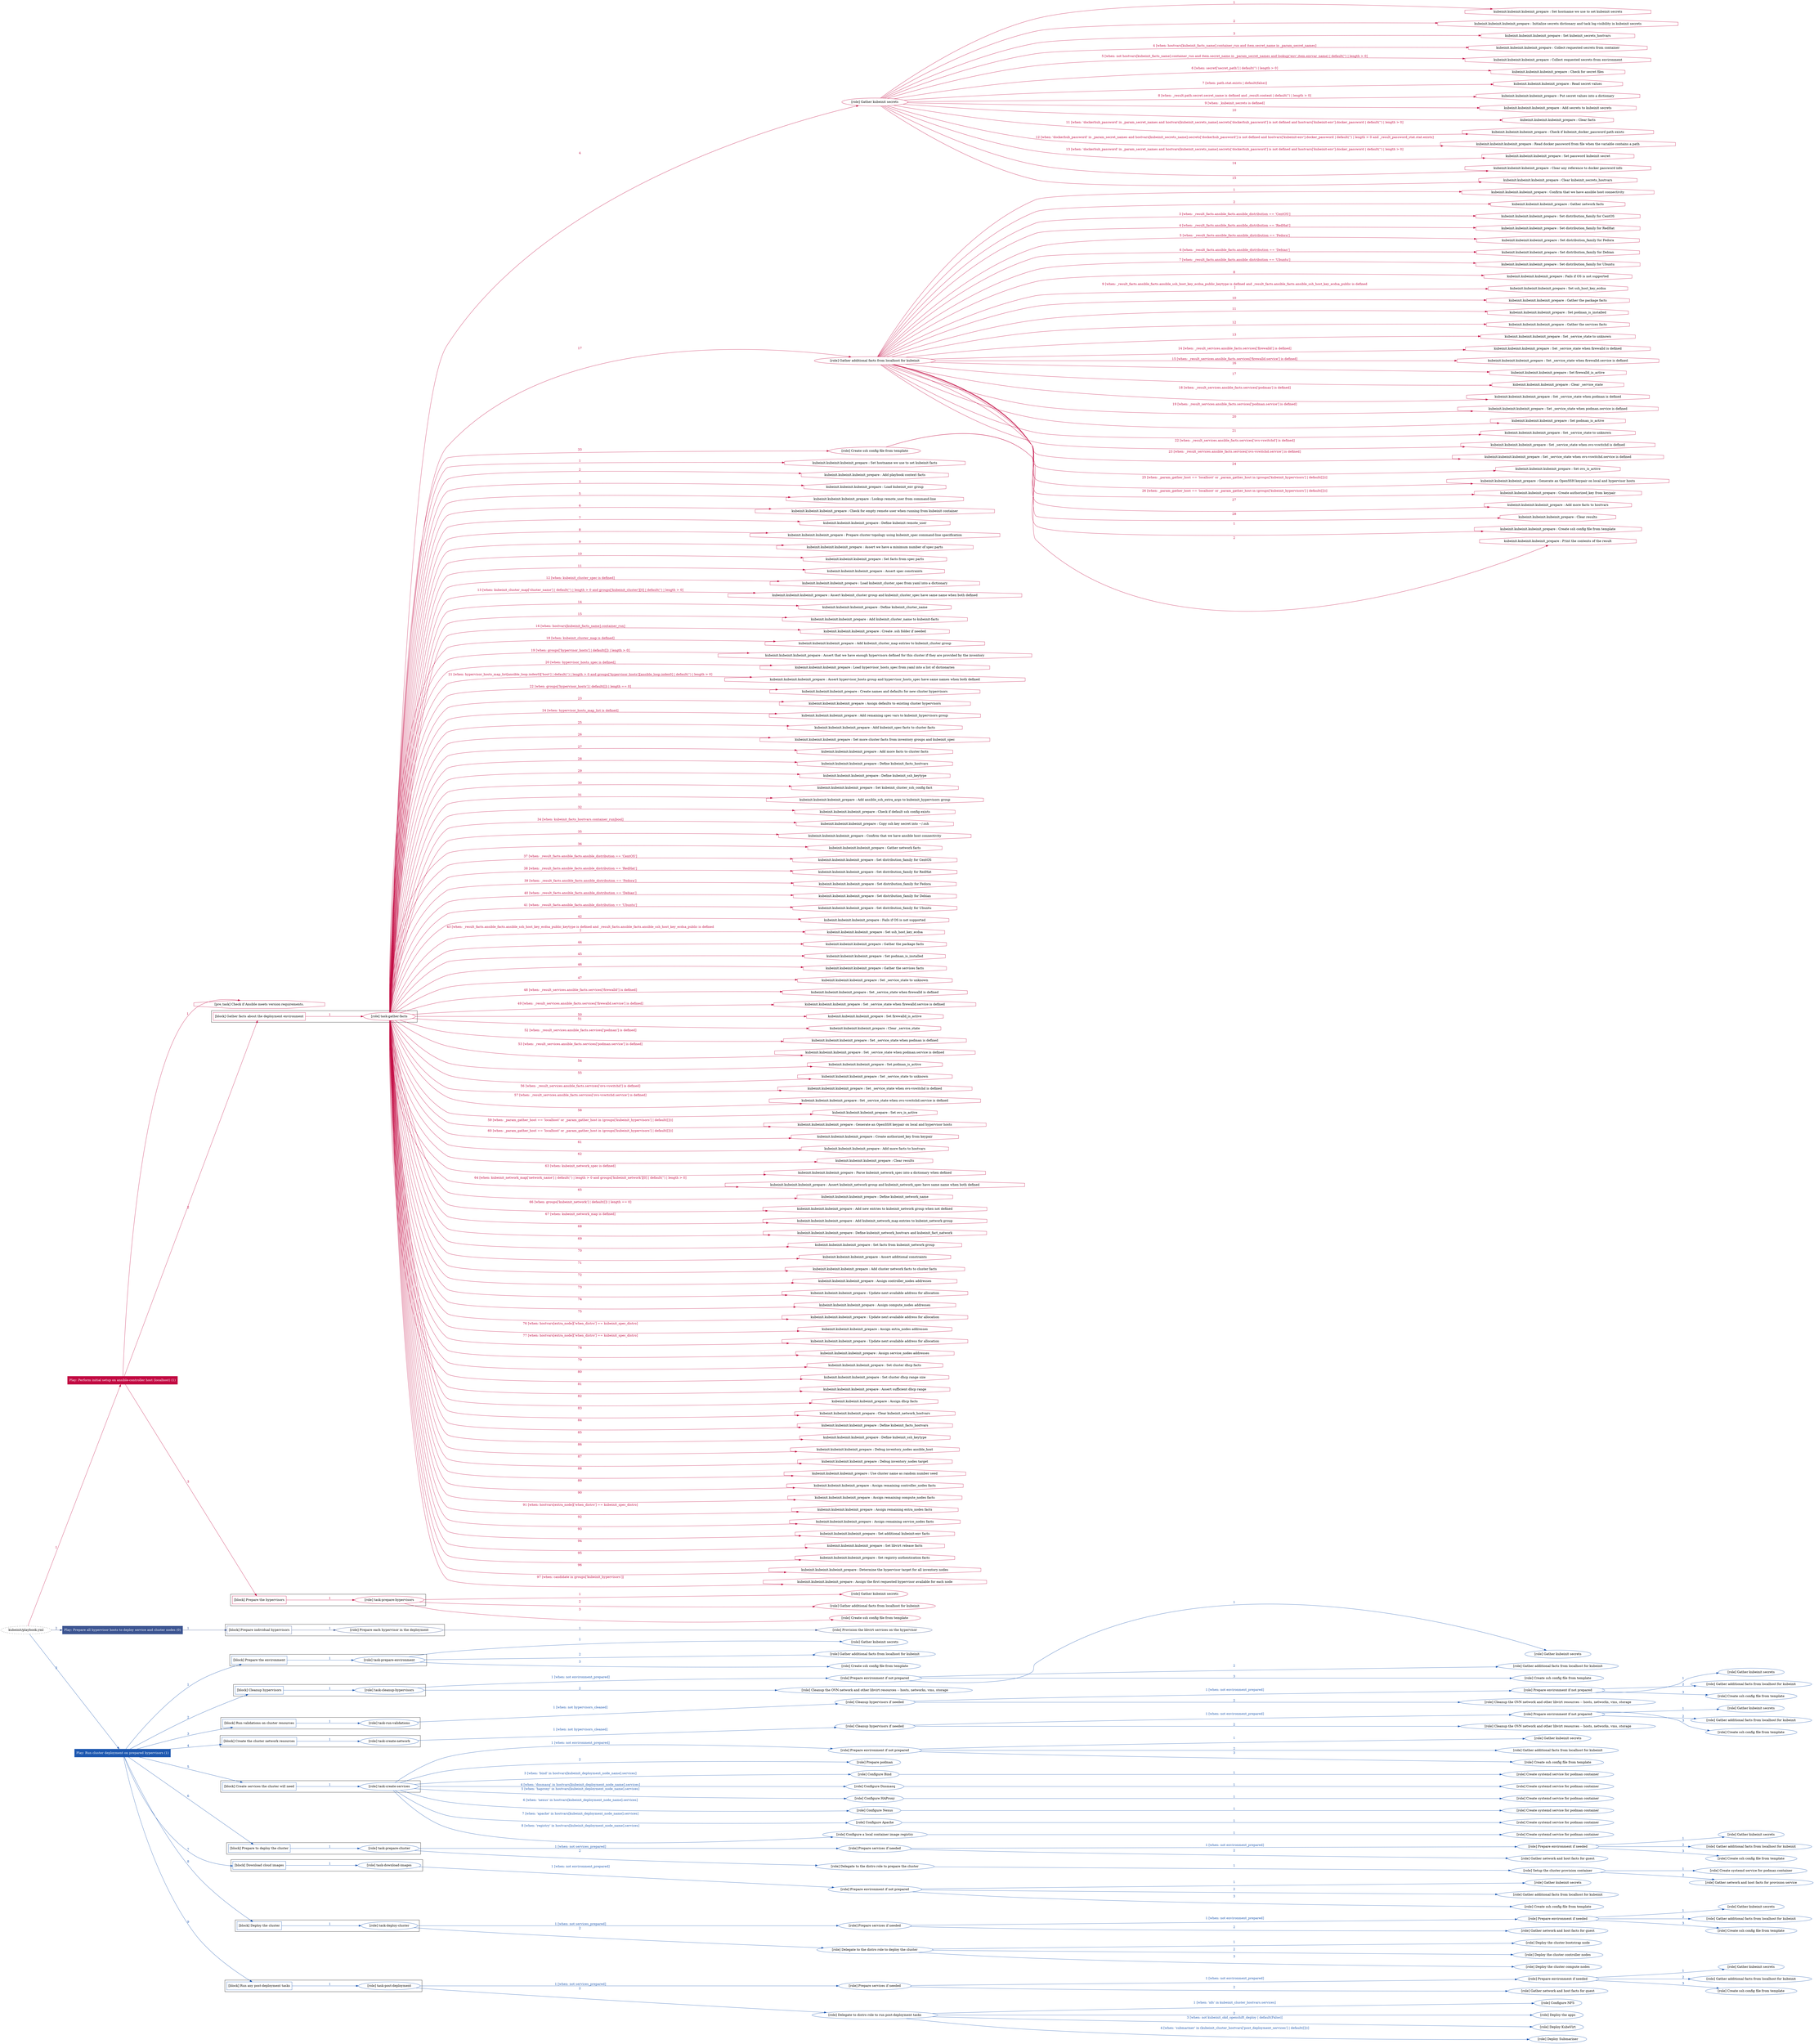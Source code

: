 digraph {
	graph [concentrate=true ordering=in rankdir=LR ratio=fill]
	edge [esep=5 sep=10]
	"kubeinit/playbook.yml" [URL="/home/runner/work/kubeinit/kubeinit/kubeinit/playbook.yml" id=playbook_442eac6b style=dotted]
	play_cecd9937 [label="Play: Perform initial setup on ansible-controller host (localhost) (1)" URL="/home/runner/work/kubeinit/kubeinit/kubeinit/playbook.yml" color="#c20a42" fontcolor="#ffffff" id=play_cecd9937 shape=box style=filled tooltip=localhost]
	"kubeinit/playbook.yml" -> play_cecd9937 [label="1 " color="#c20a42" fontcolor="#c20a42" id=edge_80af9100 labeltooltip="1 " tooltip="1 "]
	subgraph "Gather kubeinit secrets" {
		role_563cd077 [label="[role] Gather kubeinit secrets" URL="/home/runner/.ansible/collections/ansible_collections/kubeinit/kubeinit/roles/kubeinit_prepare/tasks/gather_kubeinit_facts.yml" color="#c20a42" id=role_563cd077 tooltip="Gather kubeinit secrets"]
		task_d7c85d20 [label="kubeinit.kubeinit.kubeinit_prepare : Set hostname we use to set kubeinit secrets" URL="/home/runner/.ansible/collections/ansible_collections/kubeinit/kubeinit/roles/kubeinit_prepare/tasks/gather_kubeinit_secrets.yml" color="#c20a42" id=task_d7c85d20 shape=octagon tooltip="kubeinit.kubeinit.kubeinit_prepare : Set hostname we use to set kubeinit secrets"]
		role_563cd077 -> task_d7c85d20 [label="1 " color="#c20a42" fontcolor="#c20a42" id=edge_1a27d618 labeltooltip="1 " tooltip="1 "]
		task_d1848f88 [label="kubeinit.kubeinit.kubeinit_prepare : Initialize secrets dictionary and task log visibility in kubeinit secrets" URL="/home/runner/.ansible/collections/ansible_collections/kubeinit/kubeinit/roles/kubeinit_prepare/tasks/gather_kubeinit_secrets.yml" color="#c20a42" id=task_d1848f88 shape=octagon tooltip="kubeinit.kubeinit.kubeinit_prepare : Initialize secrets dictionary and task log visibility in kubeinit secrets"]
		role_563cd077 -> task_d1848f88 [label="2 " color="#c20a42" fontcolor="#c20a42" id=edge_9cd4d9af labeltooltip="2 " tooltip="2 "]
		task_760560e6 [label="kubeinit.kubeinit.kubeinit_prepare : Set kubeinit_secrets_hostvars" URL="/home/runner/.ansible/collections/ansible_collections/kubeinit/kubeinit/roles/kubeinit_prepare/tasks/gather_kubeinit_secrets.yml" color="#c20a42" id=task_760560e6 shape=octagon tooltip="kubeinit.kubeinit.kubeinit_prepare : Set kubeinit_secrets_hostvars"]
		role_563cd077 -> task_760560e6 [label="3 " color="#c20a42" fontcolor="#c20a42" id=edge_cae32225 labeltooltip="3 " tooltip="3 "]
		task_475228a1 [label="kubeinit.kubeinit.kubeinit_prepare : Collect requested secrets from container" URL="/home/runner/.ansible/collections/ansible_collections/kubeinit/kubeinit/roles/kubeinit_prepare/tasks/gather_kubeinit_secrets.yml" color="#c20a42" id=task_475228a1 shape=octagon tooltip="kubeinit.kubeinit.kubeinit_prepare : Collect requested secrets from container"]
		role_563cd077 -> task_475228a1 [label="4 [when: hostvars[kubeinit_facts_name].container_run and item.secret_name in _param_secret_names]" color="#c20a42" fontcolor="#c20a42" id=edge_ecc36965 labeltooltip="4 [when: hostvars[kubeinit_facts_name].container_run and item.secret_name in _param_secret_names]" tooltip="4 [when: hostvars[kubeinit_facts_name].container_run and item.secret_name in _param_secret_names]"]
		task_86c8ea72 [label="kubeinit.kubeinit.kubeinit_prepare : Collect requested secrets from environment" URL="/home/runner/.ansible/collections/ansible_collections/kubeinit/kubeinit/roles/kubeinit_prepare/tasks/gather_kubeinit_secrets.yml" color="#c20a42" id=task_86c8ea72 shape=octagon tooltip="kubeinit.kubeinit.kubeinit_prepare : Collect requested secrets from environment"]
		role_563cd077 -> task_86c8ea72 [label="5 [when: not hostvars[kubeinit_facts_name].container_run and item.secret_name in _param_secret_names and lookup('env',item.envvar_name) | default('') | length > 0]" color="#c20a42" fontcolor="#c20a42" id=edge_da57c93f labeltooltip="5 [when: not hostvars[kubeinit_facts_name].container_run and item.secret_name in _param_secret_names and lookup('env',item.envvar_name) | default('') | length > 0]" tooltip="5 [when: not hostvars[kubeinit_facts_name].container_run and item.secret_name in _param_secret_names and lookup('env',item.envvar_name) | default('') | length > 0]"]
		task_a7f4f319 [label="kubeinit.kubeinit.kubeinit_prepare : Check for secret files" URL="/home/runner/.ansible/collections/ansible_collections/kubeinit/kubeinit/roles/kubeinit_prepare/tasks/gather_kubeinit_secrets.yml" color="#c20a42" id=task_a7f4f319 shape=octagon tooltip="kubeinit.kubeinit.kubeinit_prepare : Check for secret files"]
		role_563cd077 -> task_a7f4f319 [label="6 [when: secret['secret_path'] | default('') | length > 0]" color="#c20a42" fontcolor="#c20a42" id=edge_db580e19 labeltooltip="6 [when: secret['secret_path'] | default('') | length > 0]" tooltip="6 [when: secret['secret_path'] | default('') | length > 0]"]
		task_c1ec9481 [label="kubeinit.kubeinit.kubeinit_prepare : Read secret values" URL="/home/runner/.ansible/collections/ansible_collections/kubeinit/kubeinit/roles/kubeinit_prepare/tasks/gather_kubeinit_secrets.yml" color="#c20a42" id=task_c1ec9481 shape=octagon tooltip="kubeinit.kubeinit.kubeinit_prepare : Read secret values"]
		role_563cd077 -> task_c1ec9481 [label="7 [when: path.stat.exists | default(false)]" color="#c20a42" fontcolor="#c20a42" id=edge_974c964a labeltooltip="7 [when: path.stat.exists | default(false)]" tooltip="7 [when: path.stat.exists | default(false)]"]
		task_5cdd26ca [label="kubeinit.kubeinit.kubeinit_prepare : Put secret values into a dictionary" URL="/home/runner/.ansible/collections/ansible_collections/kubeinit/kubeinit/roles/kubeinit_prepare/tasks/gather_kubeinit_secrets.yml" color="#c20a42" id=task_5cdd26ca shape=octagon tooltip="kubeinit.kubeinit.kubeinit_prepare : Put secret values into a dictionary"]
		role_563cd077 -> task_5cdd26ca [label="8 [when: _result.path.secret.secret_name is defined and _result.content | default('') | length > 0]" color="#c20a42" fontcolor="#c20a42" id=edge_db991bd8 labeltooltip="8 [when: _result.path.secret.secret_name is defined and _result.content | default('') | length > 0]" tooltip="8 [when: _result.path.secret.secret_name is defined and _result.content | default('') | length > 0]"]
		task_88da11db [label="kubeinit.kubeinit.kubeinit_prepare : Add secrets to kubeinit secrets" URL="/home/runner/.ansible/collections/ansible_collections/kubeinit/kubeinit/roles/kubeinit_prepare/tasks/gather_kubeinit_secrets.yml" color="#c20a42" id=task_88da11db shape=octagon tooltip="kubeinit.kubeinit.kubeinit_prepare : Add secrets to kubeinit secrets"]
		role_563cd077 -> task_88da11db [label="9 [when: _kubeinit_secrets is defined]" color="#c20a42" fontcolor="#c20a42" id=edge_eb08ce66 labeltooltip="9 [when: _kubeinit_secrets is defined]" tooltip="9 [when: _kubeinit_secrets is defined]"]
		task_254c34ee [label="kubeinit.kubeinit.kubeinit_prepare : Clear facts" URL="/home/runner/.ansible/collections/ansible_collections/kubeinit/kubeinit/roles/kubeinit_prepare/tasks/gather_kubeinit_secrets.yml" color="#c20a42" id=task_254c34ee shape=octagon tooltip="kubeinit.kubeinit.kubeinit_prepare : Clear facts"]
		role_563cd077 -> task_254c34ee [label="10 " color="#c20a42" fontcolor="#c20a42" id=edge_6585e21d labeltooltip="10 " tooltip="10 "]
		task_2381ee99 [label="kubeinit.kubeinit.kubeinit_prepare : Check if kubeinit_docker_password path exists" URL="/home/runner/.ansible/collections/ansible_collections/kubeinit/kubeinit/roles/kubeinit_prepare/tasks/gather_kubeinit_secrets.yml" color="#c20a42" id=task_2381ee99 shape=octagon tooltip="kubeinit.kubeinit.kubeinit_prepare : Check if kubeinit_docker_password path exists"]
		role_563cd077 -> task_2381ee99 [label="11 [when: 'dockerhub_password' in _param_secret_names and hostvars[kubeinit_secrets_name].secrets['dockerhub_password'] is not defined and hostvars['kubeinit-env'].docker_password | default('') | length > 0]" color="#c20a42" fontcolor="#c20a42" id=edge_711cf0c2 labeltooltip="11 [when: 'dockerhub_password' in _param_secret_names and hostvars[kubeinit_secrets_name].secrets['dockerhub_password'] is not defined and hostvars['kubeinit-env'].docker_password | default('') | length > 0]" tooltip="11 [when: 'dockerhub_password' in _param_secret_names and hostvars[kubeinit_secrets_name].secrets['dockerhub_password'] is not defined and hostvars['kubeinit-env'].docker_password | default('') | length > 0]"]
		task_23639317 [label="kubeinit.kubeinit.kubeinit_prepare : Read docker password from file when the variable contains a path" URL="/home/runner/.ansible/collections/ansible_collections/kubeinit/kubeinit/roles/kubeinit_prepare/tasks/gather_kubeinit_secrets.yml" color="#c20a42" id=task_23639317 shape=octagon tooltip="kubeinit.kubeinit.kubeinit_prepare : Read docker password from file when the variable contains a path"]
		role_563cd077 -> task_23639317 [label="12 [when: 'dockerhub_password' in _param_secret_names and hostvars[kubeinit_secrets_name].secrets['dockerhub_password'] is not defined and hostvars['kubeinit-env'].docker_password | default('') | length > 0 and _result_password_stat.stat.exists]" color="#c20a42" fontcolor="#c20a42" id=edge_84d2b8d7 labeltooltip="12 [when: 'dockerhub_password' in _param_secret_names and hostvars[kubeinit_secrets_name].secrets['dockerhub_password'] is not defined and hostvars['kubeinit-env'].docker_password | default('') | length > 0 and _result_password_stat.stat.exists]" tooltip="12 [when: 'dockerhub_password' in _param_secret_names and hostvars[kubeinit_secrets_name].secrets['dockerhub_password'] is not defined and hostvars['kubeinit-env'].docker_password | default('') | length > 0 and _result_password_stat.stat.exists]"]
		task_6fc246a8 [label="kubeinit.kubeinit.kubeinit_prepare : Set password kubeinit secret" URL="/home/runner/.ansible/collections/ansible_collections/kubeinit/kubeinit/roles/kubeinit_prepare/tasks/gather_kubeinit_secrets.yml" color="#c20a42" id=task_6fc246a8 shape=octagon tooltip="kubeinit.kubeinit.kubeinit_prepare : Set password kubeinit secret"]
		role_563cd077 -> task_6fc246a8 [label="13 [when: 'dockerhub_password' in _param_secret_names and hostvars[kubeinit_secrets_name].secrets['dockerhub_password'] is not defined and hostvars['kubeinit-env'].docker_password | default('') | length > 0]" color="#c20a42" fontcolor="#c20a42" id=edge_a330d13a labeltooltip="13 [when: 'dockerhub_password' in _param_secret_names and hostvars[kubeinit_secrets_name].secrets['dockerhub_password'] is not defined and hostvars['kubeinit-env'].docker_password | default('') | length > 0]" tooltip="13 [when: 'dockerhub_password' in _param_secret_names and hostvars[kubeinit_secrets_name].secrets['dockerhub_password'] is not defined and hostvars['kubeinit-env'].docker_password | default('') | length > 0]"]
		task_ecf31fcf [label="kubeinit.kubeinit.kubeinit_prepare : Clear any reference to docker password info" URL="/home/runner/.ansible/collections/ansible_collections/kubeinit/kubeinit/roles/kubeinit_prepare/tasks/gather_kubeinit_secrets.yml" color="#c20a42" id=task_ecf31fcf shape=octagon tooltip="kubeinit.kubeinit.kubeinit_prepare : Clear any reference to docker password info"]
		role_563cd077 -> task_ecf31fcf [label="14 " color="#c20a42" fontcolor="#c20a42" id=edge_e06a3871 labeltooltip="14 " tooltip="14 "]
		task_5ef4a7a2 [label="kubeinit.kubeinit.kubeinit_prepare : Clear kubeinit_secrets_hostvars" URL="/home/runner/.ansible/collections/ansible_collections/kubeinit/kubeinit/roles/kubeinit_prepare/tasks/gather_kubeinit_secrets.yml" color="#c20a42" id=task_5ef4a7a2 shape=octagon tooltip="kubeinit.kubeinit.kubeinit_prepare : Clear kubeinit_secrets_hostvars"]
		role_563cd077 -> task_5ef4a7a2 [label="15 " color="#c20a42" fontcolor="#c20a42" id=edge_bee1d60d labeltooltip="15 " tooltip="15 "]
	}
	subgraph "Gather additional facts from localhost for kubeinit" {
		role_28144592 [label="[role] Gather additional facts from localhost for kubeinit" URL="/home/runner/.ansible/collections/ansible_collections/kubeinit/kubeinit/roles/kubeinit_prepare/tasks/gather_kubeinit_facts.yml" color="#c20a42" id=role_28144592 tooltip="Gather additional facts from localhost for kubeinit"]
		task_c8c02f68 [label="kubeinit.kubeinit.kubeinit_prepare : Confirm that we have ansible host connectivity" URL="/home/runner/.ansible/collections/ansible_collections/kubeinit/kubeinit/roles/kubeinit_prepare/tasks/gather_host_facts.yml" color="#c20a42" id=task_c8c02f68 shape=octagon tooltip="kubeinit.kubeinit.kubeinit_prepare : Confirm that we have ansible host connectivity"]
		role_28144592 -> task_c8c02f68 [label="1 " color="#c20a42" fontcolor="#c20a42" id=edge_3521150a labeltooltip="1 " tooltip="1 "]
		task_66758d8c [label="kubeinit.kubeinit.kubeinit_prepare : Gather network facts" URL="/home/runner/.ansible/collections/ansible_collections/kubeinit/kubeinit/roles/kubeinit_prepare/tasks/gather_host_facts.yml" color="#c20a42" id=task_66758d8c shape=octagon tooltip="kubeinit.kubeinit.kubeinit_prepare : Gather network facts"]
		role_28144592 -> task_66758d8c [label="2 " color="#c20a42" fontcolor="#c20a42" id=edge_5d1033bb labeltooltip="2 " tooltip="2 "]
		task_617f4fa6 [label="kubeinit.kubeinit.kubeinit_prepare : Set distribution_family for CentOS" URL="/home/runner/.ansible/collections/ansible_collections/kubeinit/kubeinit/roles/kubeinit_prepare/tasks/gather_host_facts.yml" color="#c20a42" id=task_617f4fa6 shape=octagon tooltip="kubeinit.kubeinit.kubeinit_prepare : Set distribution_family for CentOS"]
		role_28144592 -> task_617f4fa6 [label="3 [when: _result_facts.ansible_facts.ansible_distribution == 'CentOS']" color="#c20a42" fontcolor="#c20a42" id=edge_713f5a57 labeltooltip="3 [when: _result_facts.ansible_facts.ansible_distribution == 'CentOS']" tooltip="3 [when: _result_facts.ansible_facts.ansible_distribution == 'CentOS']"]
		task_cebc2983 [label="kubeinit.kubeinit.kubeinit_prepare : Set distribution_family for RedHat" URL="/home/runner/.ansible/collections/ansible_collections/kubeinit/kubeinit/roles/kubeinit_prepare/tasks/gather_host_facts.yml" color="#c20a42" id=task_cebc2983 shape=octagon tooltip="kubeinit.kubeinit.kubeinit_prepare : Set distribution_family for RedHat"]
		role_28144592 -> task_cebc2983 [label="4 [when: _result_facts.ansible_facts.ansible_distribution == 'RedHat']" color="#c20a42" fontcolor="#c20a42" id=edge_d6fc6b7f labeltooltip="4 [when: _result_facts.ansible_facts.ansible_distribution == 'RedHat']" tooltip="4 [when: _result_facts.ansible_facts.ansible_distribution == 'RedHat']"]
		task_a7d789ec [label="kubeinit.kubeinit.kubeinit_prepare : Set distribution_family for Fedora" URL="/home/runner/.ansible/collections/ansible_collections/kubeinit/kubeinit/roles/kubeinit_prepare/tasks/gather_host_facts.yml" color="#c20a42" id=task_a7d789ec shape=octagon tooltip="kubeinit.kubeinit.kubeinit_prepare : Set distribution_family for Fedora"]
		role_28144592 -> task_a7d789ec [label="5 [when: _result_facts.ansible_facts.ansible_distribution == 'Fedora']" color="#c20a42" fontcolor="#c20a42" id=edge_c997f349 labeltooltip="5 [when: _result_facts.ansible_facts.ansible_distribution == 'Fedora']" tooltip="5 [when: _result_facts.ansible_facts.ansible_distribution == 'Fedora']"]
		task_3f9c87d2 [label="kubeinit.kubeinit.kubeinit_prepare : Set distribution_family for Debian" URL="/home/runner/.ansible/collections/ansible_collections/kubeinit/kubeinit/roles/kubeinit_prepare/tasks/gather_host_facts.yml" color="#c20a42" id=task_3f9c87d2 shape=octagon tooltip="kubeinit.kubeinit.kubeinit_prepare : Set distribution_family for Debian"]
		role_28144592 -> task_3f9c87d2 [label="6 [when: _result_facts.ansible_facts.ansible_distribution == 'Debian']" color="#c20a42" fontcolor="#c20a42" id=edge_48136e97 labeltooltip="6 [when: _result_facts.ansible_facts.ansible_distribution == 'Debian']" tooltip="6 [when: _result_facts.ansible_facts.ansible_distribution == 'Debian']"]
		task_492c7d1d [label="kubeinit.kubeinit.kubeinit_prepare : Set distribution_family for Ubuntu" URL="/home/runner/.ansible/collections/ansible_collections/kubeinit/kubeinit/roles/kubeinit_prepare/tasks/gather_host_facts.yml" color="#c20a42" id=task_492c7d1d shape=octagon tooltip="kubeinit.kubeinit.kubeinit_prepare : Set distribution_family for Ubuntu"]
		role_28144592 -> task_492c7d1d [label="7 [when: _result_facts.ansible_facts.ansible_distribution == 'Ubuntu']" color="#c20a42" fontcolor="#c20a42" id=edge_dec9e7f9 labeltooltip="7 [when: _result_facts.ansible_facts.ansible_distribution == 'Ubuntu']" tooltip="7 [when: _result_facts.ansible_facts.ansible_distribution == 'Ubuntu']"]
		task_dba36419 [label="kubeinit.kubeinit.kubeinit_prepare : Fails if OS is not supported" URL="/home/runner/.ansible/collections/ansible_collections/kubeinit/kubeinit/roles/kubeinit_prepare/tasks/gather_host_facts.yml" color="#c20a42" id=task_dba36419 shape=octagon tooltip="kubeinit.kubeinit.kubeinit_prepare : Fails if OS is not supported"]
		role_28144592 -> task_dba36419 [label="8 " color="#c20a42" fontcolor="#c20a42" id=edge_38edcc08 labeltooltip="8 " tooltip="8 "]
		task_019d80d5 [label="kubeinit.kubeinit.kubeinit_prepare : Set ssh_host_key_ecdsa" URL="/home/runner/.ansible/collections/ansible_collections/kubeinit/kubeinit/roles/kubeinit_prepare/tasks/gather_host_facts.yml" color="#c20a42" id=task_019d80d5 shape=octagon tooltip="kubeinit.kubeinit.kubeinit_prepare : Set ssh_host_key_ecdsa"]
		role_28144592 -> task_019d80d5 [label="9 [when: _result_facts.ansible_facts.ansible_ssh_host_key_ecdsa_public_keytype is defined and _result_facts.ansible_facts.ansible_ssh_host_key_ecdsa_public is defined
]" color="#c20a42" fontcolor="#c20a42" id=edge_e2034733 labeltooltip="9 [when: _result_facts.ansible_facts.ansible_ssh_host_key_ecdsa_public_keytype is defined and _result_facts.ansible_facts.ansible_ssh_host_key_ecdsa_public is defined
]" tooltip="9 [when: _result_facts.ansible_facts.ansible_ssh_host_key_ecdsa_public_keytype is defined and _result_facts.ansible_facts.ansible_ssh_host_key_ecdsa_public is defined
]"]
		task_db78ccc3 [label="kubeinit.kubeinit.kubeinit_prepare : Gather the package facts" URL="/home/runner/.ansible/collections/ansible_collections/kubeinit/kubeinit/roles/kubeinit_prepare/tasks/gather_host_facts.yml" color="#c20a42" id=task_db78ccc3 shape=octagon tooltip="kubeinit.kubeinit.kubeinit_prepare : Gather the package facts"]
		role_28144592 -> task_db78ccc3 [label="10 " color="#c20a42" fontcolor="#c20a42" id=edge_95d55d51 labeltooltip="10 " tooltip="10 "]
		task_b4a3b5dd [label="kubeinit.kubeinit.kubeinit_prepare : Set podman_is_installed" URL="/home/runner/.ansible/collections/ansible_collections/kubeinit/kubeinit/roles/kubeinit_prepare/tasks/gather_host_facts.yml" color="#c20a42" id=task_b4a3b5dd shape=octagon tooltip="kubeinit.kubeinit.kubeinit_prepare : Set podman_is_installed"]
		role_28144592 -> task_b4a3b5dd [label="11 " color="#c20a42" fontcolor="#c20a42" id=edge_e281c045 labeltooltip="11 " tooltip="11 "]
		task_c454f6e7 [label="kubeinit.kubeinit.kubeinit_prepare : Gather the services facts" URL="/home/runner/.ansible/collections/ansible_collections/kubeinit/kubeinit/roles/kubeinit_prepare/tasks/gather_host_facts.yml" color="#c20a42" id=task_c454f6e7 shape=octagon tooltip="kubeinit.kubeinit.kubeinit_prepare : Gather the services facts"]
		role_28144592 -> task_c454f6e7 [label="12 " color="#c20a42" fontcolor="#c20a42" id=edge_a53309c1 labeltooltip="12 " tooltip="12 "]
		task_14f6df69 [label="kubeinit.kubeinit.kubeinit_prepare : Set _service_state to unknown" URL="/home/runner/.ansible/collections/ansible_collections/kubeinit/kubeinit/roles/kubeinit_prepare/tasks/gather_host_facts.yml" color="#c20a42" id=task_14f6df69 shape=octagon tooltip="kubeinit.kubeinit.kubeinit_prepare : Set _service_state to unknown"]
		role_28144592 -> task_14f6df69 [label="13 " color="#c20a42" fontcolor="#c20a42" id=edge_eb7986a8 labeltooltip="13 " tooltip="13 "]
		task_a605b20b [label="kubeinit.kubeinit.kubeinit_prepare : Set _service_state when firewalld is defined" URL="/home/runner/.ansible/collections/ansible_collections/kubeinit/kubeinit/roles/kubeinit_prepare/tasks/gather_host_facts.yml" color="#c20a42" id=task_a605b20b shape=octagon tooltip="kubeinit.kubeinit.kubeinit_prepare : Set _service_state when firewalld is defined"]
		role_28144592 -> task_a605b20b [label="14 [when: _result_services.ansible_facts.services['firewalld'] is defined]" color="#c20a42" fontcolor="#c20a42" id=edge_0f3419ad labeltooltip="14 [when: _result_services.ansible_facts.services['firewalld'] is defined]" tooltip="14 [when: _result_services.ansible_facts.services['firewalld'] is defined]"]
		task_501990c8 [label="kubeinit.kubeinit.kubeinit_prepare : Set _service_state when firewalld.service is defined" URL="/home/runner/.ansible/collections/ansible_collections/kubeinit/kubeinit/roles/kubeinit_prepare/tasks/gather_host_facts.yml" color="#c20a42" id=task_501990c8 shape=octagon tooltip="kubeinit.kubeinit.kubeinit_prepare : Set _service_state when firewalld.service is defined"]
		role_28144592 -> task_501990c8 [label="15 [when: _result_services.ansible_facts.services['firewalld.service'] is defined]" color="#c20a42" fontcolor="#c20a42" id=edge_b3dc49d2 labeltooltip="15 [when: _result_services.ansible_facts.services['firewalld.service'] is defined]" tooltip="15 [when: _result_services.ansible_facts.services['firewalld.service'] is defined]"]
		task_8d36c6a9 [label="kubeinit.kubeinit.kubeinit_prepare : Set firewalld_is_active" URL="/home/runner/.ansible/collections/ansible_collections/kubeinit/kubeinit/roles/kubeinit_prepare/tasks/gather_host_facts.yml" color="#c20a42" id=task_8d36c6a9 shape=octagon tooltip="kubeinit.kubeinit.kubeinit_prepare : Set firewalld_is_active"]
		role_28144592 -> task_8d36c6a9 [label="16 " color="#c20a42" fontcolor="#c20a42" id=edge_56a6c93f labeltooltip="16 " tooltip="16 "]
		task_015a98b3 [label="kubeinit.kubeinit.kubeinit_prepare : Clear _service_state" URL="/home/runner/.ansible/collections/ansible_collections/kubeinit/kubeinit/roles/kubeinit_prepare/tasks/gather_host_facts.yml" color="#c20a42" id=task_015a98b3 shape=octagon tooltip="kubeinit.kubeinit.kubeinit_prepare : Clear _service_state"]
		role_28144592 -> task_015a98b3 [label="17 " color="#c20a42" fontcolor="#c20a42" id=edge_f92b0f04 labeltooltip="17 " tooltip="17 "]
		task_3ba751ce [label="kubeinit.kubeinit.kubeinit_prepare : Set _service_state when podman is defined" URL="/home/runner/.ansible/collections/ansible_collections/kubeinit/kubeinit/roles/kubeinit_prepare/tasks/gather_host_facts.yml" color="#c20a42" id=task_3ba751ce shape=octagon tooltip="kubeinit.kubeinit.kubeinit_prepare : Set _service_state when podman is defined"]
		role_28144592 -> task_3ba751ce [label="18 [when: _result_services.ansible_facts.services['podman'] is defined]" color="#c20a42" fontcolor="#c20a42" id=edge_23ea505b labeltooltip="18 [when: _result_services.ansible_facts.services['podman'] is defined]" tooltip="18 [when: _result_services.ansible_facts.services['podman'] is defined]"]
		task_55a077a2 [label="kubeinit.kubeinit.kubeinit_prepare : Set _service_state when podman.service is defined" URL="/home/runner/.ansible/collections/ansible_collections/kubeinit/kubeinit/roles/kubeinit_prepare/tasks/gather_host_facts.yml" color="#c20a42" id=task_55a077a2 shape=octagon tooltip="kubeinit.kubeinit.kubeinit_prepare : Set _service_state when podman.service is defined"]
		role_28144592 -> task_55a077a2 [label="19 [when: _result_services.ansible_facts.services['podman.service'] is defined]" color="#c20a42" fontcolor="#c20a42" id=edge_7cc961a9 labeltooltip="19 [when: _result_services.ansible_facts.services['podman.service'] is defined]" tooltip="19 [when: _result_services.ansible_facts.services['podman.service'] is defined]"]
		task_6489465f [label="kubeinit.kubeinit.kubeinit_prepare : Set podman_is_active" URL="/home/runner/.ansible/collections/ansible_collections/kubeinit/kubeinit/roles/kubeinit_prepare/tasks/gather_host_facts.yml" color="#c20a42" id=task_6489465f shape=octagon tooltip="kubeinit.kubeinit.kubeinit_prepare : Set podman_is_active"]
		role_28144592 -> task_6489465f [label="20 " color="#c20a42" fontcolor="#c20a42" id=edge_35dc683c labeltooltip="20 " tooltip="20 "]
		task_de2c1867 [label="kubeinit.kubeinit.kubeinit_prepare : Set _service_state to unknown" URL="/home/runner/.ansible/collections/ansible_collections/kubeinit/kubeinit/roles/kubeinit_prepare/tasks/gather_host_facts.yml" color="#c20a42" id=task_de2c1867 shape=octagon tooltip="kubeinit.kubeinit.kubeinit_prepare : Set _service_state to unknown"]
		role_28144592 -> task_de2c1867 [label="21 " color="#c20a42" fontcolor="#c20a42" id=edge_048cf6ab labeltooltip="21 " tooltip="21 "]
		task_db8f0a08 [label="kubeinit.kubeinit.kubeinit_prepare : Set _service_state when ovs-vswitchd is defined" URL="/home/runner/.ansible/collections/ansible_collections/kubeinit/kubeinit/roles/kubeinit_prepare/tasks/gather_host_facts.yml" color="#c20a42" id=task_db8f0a08 shape=octagon tooltip="kubeinit.kubeinit.kubeinit_prepare : Set _service_state when ovs-vswitchd is defined"]
		role_28144592 -> task_db8f0a08 [label="22 [when: _result_services.ansible_facts.services['ovs-vswitchd'] is defined]" color="#c20a42" fontcolor="#c20a42" id=edge_db181ad8 labeltooltip="22 [when: _result_services.ansible_facts.services['ovs-vswitchd'] is defined]" tooltip="22 [when: _result_services.ansible_facts.services['ovs-vswitchd'] is defined]"]
		task_535174fe [label="kubeinit.kubeinit.kubeinit_prepare : Set _service_state when ovs-vswitchd.service is defined" URL="/home/runner/.ansible/collections/ansible_collections/kubeinit/kubeinit/roles/kubeinit_prepare/tasks/gather_host_facts.yml" color="#c20a42" id=task_535174fe shape=octagon tooltip="kubeinit.kubeinit.kubeinit_prepare : Set _service_state when ovs-vswitchd.service is defined"]
		role_28144592 -> task_535174fe [label="23 [when: _result_services.ansible_facts.services['ovs-vswitchd.service'] is defined]" color="#c20a42" fontcolor="#c20a42" id=edge_6b19587a labeltooltip="23 [when: _result_services.ansible_facts.services['ovs-vswitchd.service'] is defined]" tooltip="23 [when: _result_services.ansible_facts.services['ovs-vswitchd.service'] is defined]"]
		task_f4711250 [label="kubeinit.kubeinit.kubeinit_prepare : Set ovs_is_active" URL="/home/runner/.ansible/collections/ansible_collections/kubeinit/kubeinit/roles/kubeinit_prepare/tasks/gather_host_facts.yml" color="#c20a42" id=task_f4711250 shape=octagon tooltip="kubeinit.kubeinit.kubeinit_prepare : Set ovs_is_active"]
		role_28144592 -> task_f4711250 [label="24 " color="#c20a42" fontcolor="#c20a42" id=edge_840f0780 labeltooltip="24 " tooltip="24 "]
		task_ad656d8f [label="kubeinit.kubeinit.kubeinit_prepare : Generate an OpenSSH keypair on local and hypervisor hosts" URL="/home/runner/.ansible/collections/ansible_collections/kubeinit/kubeinit/roles/kubeinit_prepare/tasks/gather_host_facts.yml" color="#c20a42" id=task_ad656d8f shape=octagon tooltip="kubeinit.kubeinit.kubeinit_prepare : Generate an OpenSSH keypair on local and hypervisor hosts"]
		role_28144592 -> task_ad656d8f [label="25 [when: _param_gather_host == 'localhost' or _param_gather_host in (groups['kubeinit_hypervisors'] | default([]))]" color="#c20a42" fontcolor="#c20a42" id=edge_41bf0d5f labeltooltip="25 [when: _param_gather_host == 'localhost' or _param_gather_host in (groups['kubeinit_hypervisors'] | default([]))]" tooltip="25 [when: _param_gather_host == 'localhost' or _param_gather_host in (groups['kubeinit_hypervisors'] | default([]))]"]
		task_25c99890 [label="kubeinit.kubeinit.kubeinit_prepare : Create authorized_key from keypair" URL="/home/runner/.ansible/collections/ansible_collections/kubeinit/kubeinit/roles/kubeinit_prepare/tasks/gather_host_facts.yml" color="#c20a42" id=task_25c99890 shape=octagon tooltip="kubeinit.kubeinit.kubeinit_prepare : Create authorized_key from keypair"]
		role_28144592 -> task_25c99890 [label="26 [when: _param_gather_host == 'localhost' or _param_gather_host in (groups['kubeinit_hypervisors'] | default([]))]" color="#c20a42" fontcolor="#c20a42" id=edge_23941bc8 labeltooltip="26 [when: _param_gather_host == 'localhost' or _param_gather_host in (groups['kubeinit_hypervisors'] | default([]))]" tooltip="26 [when: _param_gather_host == 'localhost' or _param_gather_host in (groups['kubeinit_hypervisors'] | default([]))]"]
		task_9d87db4b [label="kubeinit.kubeinit.kubeinit_prepare : Add more facts to hostvars" URL="/home/runner/.ansible/collections/ansible_collections/kubeinit/kubeinit/roles/kubeinit_prepare/tasks/gather_host_facts.yml" color="#c20a42" id=task_9d87db4b shape=octagon tooltip="kubeinit.kubeinit.kubeinit_prepare : Add more facts to hostvars"]
		role_28144592 -> task_9d87db4b [label="27 " color="#c20a42" fontcolor="#c20a42" id=edge_3d4e1a37 labeltooltip="27 " tooltip="27 "]
		task_040ebf6a [label="kubeinit.kubeinit.kubeinit_prepare : Clear results" URL="/home/runner/.ansible/collections/ansible_collections/kubeinit/kubeinit/roles/kubeinit_prepare/tasks/gather_host_facts.yml" color="#c20a42" id=task_040ebf6a shape=octagon tooltip="kubeinit.kubeinit.kubeinit_prepare : Clear results"]
		role_28144592 -> task_040ebf6a [label="28 " color="#c20a42" fontcolor="#c20a42" id=edge_42666e8c labeltooltip="28 " tooltip="28 "]
	}
	subgraph "Create ssh config file from template" {
		role_58bd1b87 [label="[role] Create ssh config file from template" URL="/home/runner/.ansible/collections/ansible_collections/kubeinit/kubeinit/roles/kubeinit_prepare/tasks/gather_kubeinit_facts.yml" color="#c20a42" id=role_58bd1b87 tooltip="Create ssh config file from template"]
		task_50f96a3c [label="kubeinit.kubeinit.kubeinit_prepare : Create ssh config file from template" URL="/home/runner/.ansible/collections/ansible_collections/kubeinit/kubeinit/roles/kubeinit_prepare/tasks/create_host_ssh_config.yml" color="#c20a42" id=task_50f96a3c shape=octagon tooltip="kubeinit.kubeinit.kubeinit_prepare : Create ssh config file from template"]
		role_58bd1b87 -> task_50f96a3c [label="1 " color="#c20a42" fontcolor="#c20a42" id=edge_b62d8f47 labeltooltip="1 " tooltip="1 "]
		task_4b5c1fe5 [label="kubeinit.kubeinit.kubeinit_prepare : Print the contents of the result" URL="/home/runner/.ansible/collections/ansible_collections/kubeinit/kubeinit/roles/kubeinit_prepare/tasks/create_host_ssh_config.yml" color="#c20a42" id=task_4b5c1fe5 shape=octagon tooltip="kubeinit.kubeinit.kubeinit_prepare : Print the contents of the result"]
		role_58bd1b87 -> task_4b5c1fe5 [label="2 " color="#c20a42" fontcolor="#c20a42" id=edge_8b6e651f labeltooltip="2 " tooltip="2 "]
	}
	subgraph "task-gather-facts" {
		role_44b99666 [label="[role] task-gather-facts" URL="/home/runner/work/kubeinit/kubeinit/kubeinit/playbook.yml" color="#c20a42" id=role_44b99666 tooltip="task-gather-facts"]
		task_8e93bc10 [label="kubeinit.kubeinit.kubeinit_prepare : Set hostname we use to set kubeinit facts" URL="/home/runner/.ansible/collections/ansible_collections/kubeinit/kubeinit/roles/kubeinit_prepare/tasks/gather_kubeinit_facts.yml" color="#c20a42" id=task_8e93bc10 shape=octagon tooltip="kubeinit.kubeinit.kubeinit_prepare : Set hostname we use to set kubeinit facts"]
		role_44b99666 -> task_8e93bc10 [label="1 " color="#c20a42" fontcolor="#c20a42" id=edge_49d5d170 labeltooltip="1 " tooltip="1 "]
		task_9cf585cd [label="kubeinit.kubeinit.kubeinit_prepare : Add playbook context facts" URL="/home/runner/.ansible/collections/ansible_collections/kubeinit/kubeinit/roles/kubeinit_prepare/tasks/gather_kubeinit_facts.yml" color="#c20a42" id=task_9cf585cd shape=octagon tooltip="kubeinit.kubeinit.kubeinit_prepare : Add playbook context facts"]
		role_44b99666 -> task_9cf585cd [label="2 " color="#c20a42" fontcolor="#c20a42" id=edge_208480cb labeltooltip="2 " tooltip="2 "]
		task_c8ae9de5 [label="kubeinit.kubeinit.kubeinit_prepare : Load kubeinit_env group" URL="/home/runner/.ansible/collections/ansible_collections/kubeinit/kubeinit/roles/kubeinit_prepare/tasks/gather_kubeinit_facts.yml" color="#c20a42" id=task_c8ae9de5 shape=octagon tooltip="kubeinit.kubeinit.kubeinit_prepare : Load kubeinit_env group"]
		role_44b99666 -> task_c8ae9de5 [label="3 " color="#c20a42" fontcolor="#c20a42" id=edge_5f6ba4e2 labeltooltip="3 " tooltip="3 "]
		role_44b99666 -> role_563cd077 [label="4 " color="#c20a42" fontcolor="#c20a42" id=edge_97d6f89b labeltooltip="4 " tooltip="4 "]
		task_05dcd89d [label="kubeinit.kubeinit.kubeinit_prepare : Lookup remote_user from command-line" URL="/home/runner/.ansible/collections/ansible_collections/kubeinit/kubeinit/roles/kubeinit_prepare/tasks/gather_kubeinit_facts.yml" color="#c20a42" id=task_05dcd89d shape=octagon tooltip="kubeinit.kubeinit.kubeinit_prepare : Lookup remote_user from command-line"]
		role_44b99666 -> task_05dcd89d [label="5 " color="#c20a42" fontcolor="#c20a42" id=edge_8e2bf186 labeltooltip="5 " tooltip="5 "]
		task_deaa6237 [label="kubeinit.kubeinit.kubeinit_prepare : Check for empty remote user when running from kubeinit container" URL="/home/runner/.ansible/collections/ansible_collections/kubeinit/kubeinit/roles/kubeinit_prepare/tasks/gather_kubeinit_facts.yml" color="#c20a42" id=task_deaa6237 shape=octagon tooltip="kubeinit.kubeinit.kubeinit_prepare : Check for empty remote user when running from kubeinit container"]
		role_44b99666 -> task_deaa6237 [label="6 " color="#c20a42" fontcolor="#c20a42" id=edge_bbb16031 labeltooltip="6 " tooltip="6 "]
		task_6906dde6 [label="kubeinit.kubeinit.kubeinit_prepare : Define kubeinit remote_user" URL="/home/runner/.ansible/collections/ansible_collections/kubeinit/kubeinit/roles/kubeinit_prepare/tasks/gather_kubeinit_facts.yml" color="#c20a42" id=task_6906dde6 shape=octagon tooltip="kubeinit.kubeinit.kubeinit_prepare : Define kubeinit remote_user"]
		role_44b99666 -> task_6906dde6 [label="7 " color="#c20a42" fontcolor="#c20a42" id=edge_dc93d082 labeltooltip="7 " tooltip="7 "]
		task_0414fa0c [label="kubeinit.kubeinit.kubeinit_prepare : Prepare cluster topology using kubeinit_spec command-line specification" URL="/home/runner/.ansible/collections/ansible_collections/kubeinit/kubeinit/roles/kubeinit_prepare/tasks/gather_kubeinit_facts.yml" color="#c20a42" id=task_0414fa0c shape=octagon tooltip="kubeinit.kubeinit.kubeinit_prepare : Prepare cluster topology using kubeinit_spec command-line specification"]
		role_44b99666 -> task_0414fa0c [label="8 " color="#c20a42" fontcolor="#c20a42" id=edge_73e4ea51 labeltooltip="8 " tooltip="8 "]
		task_c8a4fdd7 [label="kubeinit.kubeinit.kubeinit_prepare : Assert we have a minimum number of spec parts" URL="/home/runner/.ansible/collections/ansible_collections/kubeinit/kubeinit/roles/kubeinit_prepare/tasks/gather_kubeinit_facts.yml" color="#c20a42" id=task_c8a4fdd7 shape=octagon tooltip="kubeinit.kubeinit.kubeinit_prepare : Assert we have a minimum number of spec parts"]
		role_44b99666 -> task_c8a4fdd7 [label="9 " color="#c20a42" fontcolor="#c20a42" id=edge_ce14ca9d labeltooltip="9 " tooltip="9 "]
		task_7d2dd045 [label="kubeinit.kubeinit.kubeinit_prepare : Set facts from spec parts" URL="/home/runner/.ansible/collections/ansible_collections/kubeinit/kubeinit/roles/kubeinit_prepare/tasks/gather_kubeinit_facts.yml" color="#c20a42" id=task_7d2dd045 shape=octagon tooltip="kubeinit.kubeinit.kubeinit_prepare : Set facts from spec parts"]
		role_44b99666 -> task_7d2dd045 [label="10 " color="#c20a42" fontcolor="#c20a42" id=edge_681a1b50 labeltooltip="10 " tooltip="10 "]
		task_b6d2a013 [label="kubeinit.kubeinit.kubeinit_prepare : Assert spec constraints" URL="/home/runner/.ansible/collections/ansible_collections/kubeinit/kubeinit/roles/kubeinit_prepare/tasks/gather_kubeinit_facts.yml" color="#c20a42" id=task_b6d2a013 shape=octagon tooltip="kubeinit.kubeinit.kubeinit_prepare : Assert spec constraints"]
		role_44b99666 -> task_b6d2a013 [label="11 " color="#c20a42" fontcolor="#c20a42" id=edge_cf729aa4 labeltooltip="11 " tooltip="11 "]
		task_f1b0b365 [label="kubeinit.kubeinit.kubeinit_prepare : Load kubeinit_cluster_spec from yaml into a dictionary" URL="/home/runner/.ansible/collections/ansible_collections/kubeinit/kubeinit/roles/kubeinit_prepare/tasks/gather_kubeinit_facts.yml" color="#c20a42" id=task_f1b0b365 shape=octagon tooltip="kubeinit.kubeinit.kubeinit_prepare : Load kubeinit_cluster_spec from yaml into a dictionary"]
		role_44b99666 -> task_f1b0b365 [label="12 [when: kubeinit_cluster_spec is defined]" color="#c20a42" fontcolor="#c20a42" id=edge_42d9eb66 labeltooltip="12 [when: kubeinit_cluster_spec is defined]" tooltip="12 [when: kubeinit_cluster_spec is defined]"]
		task_732c3152 [label="kubeinit.kubeinit.kubeinit_prepare : Assert kubeinit_cluster group and kubeinit_cluster_spec have same name when both defined" URL="/home/runner/.ansible/collections/ansible_collections/kubeinit/kubeinit/roles/kubeinit_prepare/tasks/gather_kubeinit_facts.yml" color="#c20a42" id=task_732c3152 shape=octagon tooltip="kubeinit.kubeinit.kubeinit_prepare : Assert kubeinit_cluster group and kubeinit_cluster_spec have same name when both defined"]
		role_44b99666 -> task_732c3152 [label="13 [when: kubeinit_cluster_map['cluster_name'] | default('') | length > 0 and groups['kubeinit_cluster'][0] | default('') | length > 0]" color="#c20a42" fontcolor="#c20a42" id=edge_1c4ad122 labeltooltip="13 [when: kubeinit_cluster_map['cluster_name'] | default('') | length > 0 and groups['kubeinit_cluster'][0] | default('') | length > 0]" tooltip="13 [when: kubeinit_cluster_map['cluster_name'] | default('') | length > 0 and groups['kubeinit_cluster'][0] | default('') | length > 0]"]
		task_8e481a1e [label="kubeinit.kubeinit.kubeinit_prepare : Define kubeinit_cluster_name" URL="/home/runner/.ansible/collections/ansible_collections/kubeinit/kubeinit/roles/kubeinit_prepare/tasks/gather_kubeinit_facts.yml" color="#c20a42" id=task_8e481a1e shape=octagon tooltip="kubeinit.kubeinit.kubeinit_prepare : Define kubeinit_cluster_name"]
		role_44b99666 -> task_8e481a1e [label="14 " color="#c20a42" fontcolor="#c20a42" id=edge_4fb7649f labeltooltip="14 " tooltip="14 "]
		task_4d5cef29 [label="kubeinit.kubeinit.kubeinit_prepare : Add kubeinit_cluster_name to kubeinit-facts" URL="/home/runner/.ansible/collections/ansible_collections/kubeinit/kubeinit/roles/kubeinit_prepare/tasks/gather_kubeinit_facts.yml" color="#c20a42" id=task_4d5cef29 shape=octagon tooltip="kubeinit.kubeinit.kubeinit_prepare : Add kubeinit_cluster_name to kubeinit-facts"]
		role_44b99666 -> task_4d5cef29 [label="15 " color="#c20a42" fontcolor="#c20a42" id=edge_a1f16255 labeltooltip="15 " tooltip="15 "]
		task_d93d8372 [label="kubeinit.kubeinit.kubeinit_prepare : Create .ssh folder if needed" URL="/home/runner/.ansible/collections/ansible_collections/kubeinit/kubeinit/roles/kubeinit_prepare/tasks/gather_kubeinit_facts.yml" color="#c20a42" id=task_d93d8372 shape=octagon tooltip="kubeinit.kubeinit.kubeinit_prepare : Create .ssh folder if needed"]
		role_44b99666 -> task_d93d8372 [label="16 [when: hostvars[kubeinit_facts_name].container_run]" color="#c20a42" fontcolor="#c20a42" id=edge_1bb2da5a labeltooltip="16 [when: hostvars[kubeinit_facts_name].container_run]" tooltip="16 [when: hostvars[kubeinit_facts_name].container_run]"]
		role_44b99666 -> role_28144592 [label="17 " color="#c20a42" fontcolor="#c20a42" id=edge_83dded48 labeltooltip="17 " tooltip="17 "]
		task_ebbc1e05 [label="kubeinit.kubeinit.kubeinit_prepare : Add kubeinit_cluster_map entries to kubeinit_cluster group" URL="/home/runner/.ansible/collections/ansible_collections/kubeinit/kubeinit/roles/kubeinit_prepare/tasks/gather_kubeinit_facts.yml" color="#c20a42" id=task_ebbc1e05 shape=octagon tooltip="kubeinit.kubeinit.kubeinit_prepare : Add kubeinit_cluster_map entries to kubeinit_cluster group"]
		role_44b99666 -> task_ebbc1e05 [label="18 [when: kubeinit_cluster_map is defined]" color="#c20a42" fontcolor="#c20a42" id=edge_7d617e41 labeltooltip="18 [when: kubeinit_cluster_map is defined]" tooltip="18 [when: kubeinit_cluster_map is defined]"]
		task_7acf564d [label="kubeinit.kubeinit.kubeinit_prepare : Assert that we have enough hypervisors defined for this cluster if they are provided by the inventory" URL="/home/runner/.ansible/collections/ansible_collections/kubeinit/kubeinit/roles/kubeinit_prepare/tasks/gather_kubeinit_facts.yml" color="#c20a42" id=task_7acf564d shape=octagon tooltip="kubeinit.kubeinit.kubeinit_prepare : Assert that we have enough hypervisors defined for this cluster if they are provided by the inventory"]
		role_44b99666 -> task_7acf564d [label="19 [when: groups['hypervisor_hosts'] | default([]) | length > 0]" color="#c20a42" fontcolor="#c20a42" id=edge_5b77dae2 labeltooltip="19 [when: groups['hypervisor_hosts'] | default([]) | length > 0]" tooltip="19 [when: groups['hypervisor_hosts'] | default([]) | length > 0]"]
		task_3c0084e0 [label="kubeinit.kubeinit.kubeinit_prepare : Load hypervisor_hosts_spec from yaml into a list of dictionaries" URL="/home/runner/.ansible/collections/ansible_collections/kubeinit/kubeinit/roles/kubeinit_prepare/tasks/gather_kubeinit_facts.yml" color="#c20a42" id=task_3c0084e0 shape=octagon tooltip="kubeinit.kubeinit.kubeinit_prepare : Load hypervisor_hosts_spec from yaml into a list of dictionaries"]
		role_44b99666 -> task_3c0084e0 [label="20 [when: hypervisor_hosts_spec is defined]" color="#c20a42" fontcolor="#c20a42" id=edge_1f35fff0 labeltooltip="20 [when: hypervisor_hosts_spec is defined]" tooltip="20 [when: hypervisor_hosts_spec is defined]"]
		task_31b2bc4f [label="kubeinit.kubeinit.kubeinit_prepare : Assert hypervisor_hosts group and hypervisor_hosts_spec have same names when both defined" URL="/home/runner/.ansible/collections/ansible_collections/kubeinit/kubeinit/roles/kubeinit_prepare/tasks/gather_kubeinit_facts.yml" color="#c20a42" id=task_31b2bc4f shape=octagon tooltip="kubeinit.kubeinit.kubeinit_prepare : Assert hypervisor_hosts group and hypervisor_hosts_spec have same names when both defined"]
		role_44b99666 -> task_31b2bc4f [label="21 [when: hypervisor_hosts_map_list[ansible_loop.index0]['host'] | default('') | length > 0 and groups['hypervisor_hosts'][ansible_loop.index0] | default('') | length > 0]" color="#c20a42" fontcolor="#c20a42" id=edge_e3bea6b1 labeltooltip="21 [when: hypervisor_hosts_map_list[ansible_loop.index0]['host'] | default('') | length > 0 and groups['hypervisor_hosts'][ansible_loop.index0] | default('') | length > 0]" tooltip="21 [when: hypervisor_hosts_map_list[ansible_loop.index0]['host'] | default('') | length > 0 and groups['hypervisor_hosts'][ansible_loop.index0] | default('') | length > 0]"]
		task_c639ae15 [label="kubeinit.kubeinit.kubeinit_prepare : Create names and defaults for new cluster hypervisors" URL="/home/runner/.ansible/collections/ansible_collections/kubeinit/kubeinit/roles/kubeinit_prepare/tasks/gather_kubeinit_facts.yml" color="#c20a42" id=task_c639ae15 shape=octagon tooltip="kubeinit.kubeinit.kubeinit_prepare : Create names and defaults for new cluster hypervisors"]
		role_44b99666 -> task_c639ae15 [label="22 [when: groups['hypervisor_hosts'] | default([]) | length == 0]" color="#c20a42" fontcolor="#c20a42" id=edge_ac1a6213 labeltooltip="22 [when: groups['hypervisor_hosts'] | default([]) | length == 0]" tooltip="22 [when: groups['hypervisor_hosts'] | default([]) | length == 0]"]
		task_91b35d60 [label="kubeinit.kubeinit.kubeinit_prepare : Assign defaults to existing cluster hypervisors" URL="/home/runner/.ansible/collections/ansible_collections/kubeinit/kubeinit/roles/kubeinit_prepare/tasks/gather_kubeinit_facts.yml" color="#c20a42" id=task_91b35d60 shape=octagon tooltip="kubeinit.kubeinit.kubeinit_prepare : Assign defaults to existing cluster hypervisors"]
		role_44b99666 -> task_91b35d60 [label="23 " color="#c20a42" fontcolor="#c20a42" id=edge_cf660ca2 labeltooltip="23 " tooltip="23 "]
		task_77a3a121 [label="kubeinit.kubeinit.kubeinit_prepare : Add remaining spec vars to kubeinit_hypervisors group" URL="/home/runner/.ansible/collections/ansible_collections/kubeinit/kubeinit/roles/kubeinit_prepare/tasks/gather_kubeinit_facts.yml" color="#c20a42" id=task_77a3a121 shape=octagon tooltip="kubeinit.kubeinit.kubeinit_prepare : Add remaining spec vars to kubeinit_hypervisors group"]
		role_44b99666 -> task_77a3a121 [label="24 [when: hypervisor_hosts_map_list is defined]" color="#c20a42" fontcolor="#c20a42" id=edge_7a9fc621 labeltooltip="24 [when: hypervisor_hosts_map_list is defined]" tooltip="24 [when: hypervisor_hosts_map_list is defined]"]
		task_bc079d2d [label="kubeinit.kubeinit.kubeinit_prepare : Add kubeinit_spec facts to cluster facts" URL="/home/runner/.ansible/collections/ansible_collections/kubeinit/kubeinit/roles/kubeinit_prepare/tasks/gather_kubeinit_facts.yml" color="#c20a42" id=task_bc079d2d shape=octagon tooltip="kubeinit.kubeinit.kubeinit_prepare : Add kubeinit_spec facts to cluster facts"]
		role_44b99666 -> task_bc079d2d [label="25 " color="#c20a42" fontcolor="#c20a42" id=edge_0952cbeb labeltooltip="25 " tooltip="25 "]
		task_94e0c03f [label="kubeinit.kubeinit.kubeinit_prepare : Set more cluster facts from inventory groups and kubeinit_spec" URL="/home/runner/.ansible/collections/ansible_collections/kubeinit/kubeinit/roles/kubeinit_prepare/tasks/gather_kubeinit_facts.yml" color="#c20a42" id=task_94e0c03f shape=octagon tooltip="kubeinit.kubeinit.kubeinit_prepare : Set more cluster facts from inventory groups and kubeinit_spec"]
		role_44b99666 -> task_94e0c03f [label="26 " color="#c20a42" fontcolor="#c20a42" id=edge_a754cc02 labeltooltip="26 " tooltip="26 "]
		task_d4c2610c [label="kubeinit.kubeinit.kubeinit_prepare : Add more facts to cluster facts" URL="/home/runner/.ansible/collections/ansible_collections/kubeinit/kubeinit/roles/kubeinit_prepare/tasks/gather_kubeinit_facts.yml" color="#c20a42" id=task_d4c2610c shape=octagon tooltip="kubeinit.kubeinit.kubeinit_prepare : Add more facts to cluster facts"]
		role_44b99666 -> task_d4c2610c [label="27 " color="#c20a42" fontcolor="#c20a42" id=edge_e816c1d9 labeltooltip="27 " tooltip="27 "]
		task_5521dbbc [label="kubeinit.kubeinit.kubeinit_prepare : Define kubeinit_facts_hostvars" URL="/home/runner/.ansible/collections/ansible_collections/kubeinit/kubeinit/roles/kubeinit_prepare/tasks/gather_kubeinit_facts.yml" color="#c20a42" id=task_5521dbbc shape=octagon tooltip="kubeinit.kubeinit.kubeinit_prepare : Define kubeinit_facts_hostvars"]
		role_44b99666 -> task_5521dbbc [label="28 " color="#c20a42" fontcolor="#c20a42" id=edge_4358f707 labeltooltip="28 " tooltip="28 "]
		task_71ea730b [label="kubeinit.kubeinit.kubeinit_prepare : Define kubeinit_ssh_keytype" URL="/home/runner/.ansible/collections/ansible_collections/kubeinit/kubeinit/roles/kubeinit_prepare/tasks/gather_kubeinit_facts.yml" color="#c20a42" id=task_71ea730b shape=octagon tooltip="kubeinit.kubeinit.kubeinit_prepare : Define kubeinit_ssh_keytype"]
		role_44b99666 -> task_71ea730b [label="29 " color="#c20a42" fontcolor="#c20a42" id=edge_72ba82c9 labeltooltip="29 " tooltip="29 "]
		task_22ecc6fe [label="kubeinit.kubeinit.kubeinit_prepare : Set kubeinit_cluster_ssh_config fact" URL="/home/runner/.ansible/collections/ansible_collections/kubeinit/kubeinit/roles/kubeinit_prepare/tasks/gather_kubeinit_facts.yml" color="#c20a42" id=task_22ecc6fe shape=octagon tooltip="kubeinit.kubeinit.kubeinit_prepare : Set kubeinit_cluster_ssh_config fact"]
		role_44b99666 -> task_22ecc6fe [label="30 " color="#c20a42" fontcolor="#c20a42" id=edge_3ea14dc5 labeltooltip="30 " tooltip="30 "]
		task_bba175cd [label="kubeinit.kubeinit.kubeinit_prepare : Add ansible_ssh_extra_args to kubeinit_hypervisors group" URL="/home/runner/.ansible/collections/ansible_collections/kubeinit/kubeinit/roles/kubeinit_prepare/tasks/gather_kubeinit_facts.yml" color="#c20a42" id=task_bba175cd shape=octagon tooltip="kubeinit.kubeinit.kubeinit_prepare : Add ansible_ssh_extra_args to kubeinit_hypervisors group"]
		role_44b99666 -> task_bba175cd [label="31 " color="#c20a42" fontcolor="#c20a42" id=edge_edcc53dd labeltooltip="31 " tooltip="31 "]
		task_3ee711cf [label="kubeinit.kubeinit.kubeinit_prepare : Check if default ssh config exists" URL="/home/runner/.ansible/collections/ansible_collections/kubeinit/kubeinit/roles/kubeinit_prepare/tasks/gather_kubeinit_facts.yml" color="#c20a42" id=task_3ee711cf shape=octagon tooltip="kubeinit.kubeinit.kubeinit_prepare : Check if default ssh config exists"]
		role_44b99666 -> task_3ee711cf [label="32 " color="#c20a42" fontcolor="#c20a42" id=edge_2876324e labeltooltip="32 " tooltip="32 "]
		role_44b99666 -> role_58bd1b87 [label="33 " color="#c20a42" fontcolor="#c20a42" id=edge_382e2e80 labeltooltip="33 " tooltip="33 "]
		task_ef7885c0 [label="kubeinit.kubeinit.kubeinit_prepare : Copy ssh key secret into ~/.ssh" URL="/home/runner/.ansible/collections/ansible_collections/kubeinit/kubeinit/roles/kubeinit_prepare/tasks/gather_kubeinit_facts.yml" color="#c20a42" id=task_ef7885c0 shape=octagon tooltip="kubeinit.kubeinit.kubeinit_prepare : Copy ssh key secret into ~/.ssh"]
		role_44b99666 -> task_ef7885c0 [label="34 [when: kubeinit_facts_hostvars.container_run|bool]" color="#c20a42" fontcolor="#c20a42" id=edge_9732efe8 labeltooltip="34 [when: kubeinit_facts_hostvars.container_run|bool]" tooltip="34 [when: kubeinit_facts_hostvars.container_run|bool]"]
		task_b71d4737 [label="kubeinit.kubeinit.kubeinit_prepare : Confirm that we have ansible host connectivity" URL="/home/runner/.ansible/collections/ansible_collections/kubeinit/kubeinit/roles/kubeinit_prepare/tasks/gather_host_facts.yml" color="#c20a42" id=task_b71d4737 shape=octagon tooltip="kubeinit.kubeinit.kubeinit_prepare : Confirm that we have ansible host connectivity"]
		role_44b99666 -> task_b71d4737 [label="35 " color="#c20a42" fontcolor="#c20a42" id=edge_29bd8423 labeltooltip="35 " tooltip="35 "]
		task_efc275c9 [label="kubeinit.kubeinit.kubeinit_prepare : Gather network facts" URL="/home/runner/.ansible/collections/ansible_collections/kubeinit/kubeinit/roles/kubeinit_prepare/tasks/gather_host_facts.yml" color="#c20a42" id=task_efc275c9 shape=octagon tooltip="kubeinit.kubeinit.kubeinit_prepare : Gather network facts"]
		role_44b99666 -> task_efc275c9 [label="36 " color="#c20a42" fontcolor="#c20a42" id=edge_53fdedd0 labeltooltip="36 " tooltip="36 "]
		task_f82c128d [label="kubeinit.kubeinit.kubeinit_prepare : Set distribution_family for CentOS" URL="/home/runner/.ansible/collections/ansible_collections/kubeinit/kubeinit/roles/kubeinit_prepare/tasks/gather_host_facts.yml" color="#c20a42" id=task_f82c128d shape=octagon tooltip="kubeinit.kubeinit.kubeinit_prepare : Set distribution_family for CentOS"]
		role_44b99666 -> task_f82c128d [label="37 [when: _result_facts.ansible_facts.ansible_distribution == 'CentOS']" color="#c20a42" fontcolor="#c20a42" id=edge_2c068dce labeltooltip="37 [when: _result_facts.ansible_facts.ansible_distribution == 'CentOS']" tooltip="37 [when: _result_facts.ansible_facts.ansible_distribution == 'CentOS']"]
		task_f1e30d65 [label="kubeinit.kubeinit.kubeinit_prepare : Set distribution_family for RedHat" URL="/home/runner/.ansible/collections/ansible_collections/kubeinit/kubeinit/roles/kubeinit_prepare/tasks/gather_host_facts.yml" color="#c20a42" id=task_f1e30d65 shape=octagon tooltip="kubeinit.kubeinit.kubeinit_prepare : Set distribution_family for RedHat"]
		role_44b99666 -> task_f1e30d65 [label="38 [when: _result_facts.ansible_facts.ansible_distribution == 'RedHat']" color="#c20a42" fontcolor="#c20a42" id=edge_0ca59d30 labeltooltip="38 [when: _result_facts.ansible_facts.ansible_distribution == 'RedHat']" tooltip="38 [when: _result_facts.ansible_facts.ansible_distribution == 'RedHat']"]
		task_4bebf6ce [label="kubeinit.kubeinit.kubeinit_prepare : Set distribution_family for Fedora" URL="/home/runner/.ansible/collections/ansible_collections/kubeinit/kubeinit/roles/kubeinit_prepare/tasks/gather_host_facts.yml" color="#c20a42" id=task_4bebf6ce shape=octagon tooltip="kubeinit.kubeinit.kubeinit_prepare : Set distribution_family for Fedora"]
		role_44b99666 -> task_4bebf6ce [label="39 [when: _result_facts.ansible_facts.ansible_distribution == 'Fedora']" color="#c20a42" fontcolor="#c20a42" id=edge_c5e1fdff labeltooltip="39 [when: _result_facts.ansible_facts.ansible_distribution == 'Fedora']" tooltip="39 [when: _result_facts.ansible_facts.ansible_distribution == 'Fedora']"]
		task_a9607f13 [label="kubeinit.kubeinit.kubeinit_prepare : Set distribution_family for Debian" URL="/home/runner/.ansible/collections/ansible_collections/kubeinit/kubeinit/roles/kubeinit_prepare/tasks/gather_host_facts.yml" color="#c20a42" id=task_a9607f13 shape=octagon tooltip="kubeinit.kubeinit.kubeinit_prepare : Set distribution_family for Debian"]
		role_44b99666 -> task_a9607f13 [label="40 [when: _result_facts.ansible_facts.ansible_distribution == 'Debian']" color="#c20a42" fontcolor="#c20a42" id=edge_4b8af35e labeltooltip="40 [when: _result_facts.ansible_facts.ansible_distribution == 'Debian']" tooltip="40 [when: _result_facts.ansible_facts.ansible_distribution == 'Debian']"]
		task_e3203f55 [label="kubeinit.kubeinit.kubeinit_prepare : Set distribution_family for Ubuntu" URL="/home/runner/.ansible/collections/ansible_collections/kubeinit/kubeinit/roles/kubeinit_prepare/tasks/gather_host_facts.yml" color="#c20a42" id=task_e3203f55 shape=octagon tooltip="kubeinit.kubeinit.kubeinit_prepare : Set distribution_family for Ubuntu"]
		role_44b99666 -> task_e3203f55 [label="41 [when: _result_facts.ansible_facts.ansible_distribution == 'Ubuntu']" color="#c20a42" fontcolor="#c20a42" id=edge_cc5b9728 labeltooltip="41 [when: _result_facts.ansible_facts.ansible_distribution == 'Ubuntu']" tooltip="41 [when: _result_facts.ansible_facts.ansible_distribution == 'Ubuntu']"]
		task_355e4250 [label="kubeinit.kubeinit.kubeinit_prepare : Fails if OS is not supported" URL="/home/runner/.ansible/collections/ansible_collections/kubeinit/kubeinit/roles/kubeinit_prepare/tasks/gather_host_facts.yml" color="#c20a42" id=task_355e4250 shape=octagon tooltip="kubeinit.kubeinit.kubeinit_prepare : Fails if OS is not supported"]
		role_44b99666 -> task_355e4250 [label="42 " color="#c20a42" fontcolor="#c20a42" id=edge_f87c548f labeltooltip="42 " tooltip="42 "]
		task_b8dd4d9d [label="kubeinit.kubeinit.kubeinit_prepare : Set ssh_host_key_ecdsa" URL="/home/runner/.ansible/collections/ansible_collections/kubeinit/kubeinit/roles/kubeinit_prepare/tasks/gather_host_facts.yml" color="#c20a42" id=task_b8dd4d9d shape=octagon tooltip="kubeinit.kubeinit.kubeinit_prepare : Set ssh_host_key_ecdsa"]
		role_44b99666 -> task_b8dd4d9d [label="43 [when: _result_facts.ansible_facts.ansible_ssh_host_key_ecdsa_public_keytype is defined and _result_facts.ansible_facts.ansible_ssh_host_key_ecdsa_public is defined
]" color="#c20a42" fontcolor="#c20a42" id=edge_3161fd32 labeltooltip="43 [when: _result_facts.ansible_facts.ansible_ssh_host_key_ecdsa_public_keytype is defined and _result_facts.ansible_facts.ansible_ssh_host_key_ecdsa_public is defined
]" tooltip="43 [when: _result_facts.ansible_facts.ansible_ssh_host_key_ecdsa_public_keytype is defined and _result_facts.ansible_facts.ansible_ssh_host_key_ecdsa_public is defined
]"]
		task_02a0dfd3 [label="kubeinit.kubeinit.kubeinit_prepare : Gather the package facts" URL="/home/runner/.ansible/collections/ansible_collections/kubeinit/kubeinit/roles/kubeinit_prepare/tasks/gather_host_facts.yml" color="#c20a42" id=task_02a0dfd3 shape=octagon tooltip="kubeinit.kubeinit.kubeinit_prepare : Gather the package facts"]
		role_44b99666 -> task_02a0dfd3 [label="44 " color="#c20a42" fontcolor="#c20a42" id=edge_76a03a73 labeltooltip="44 " tooltip="44 "]
		task_c5298d6a [label="kubeinit.kubeinit.kubeinit_prepare : Set podman_is_installed" URL="/home/runner/.ansible/collections/ansible_collections/kubeinit/kubeinit/roles/kubeinit_prepare/tasks/gather_host_facts.yml" color="#c20a42" id=task_c5298d6a shape=octagon tooltip="kubeinit.kubeinit.kubeinit_prepare : Set podman_is_installed"]
		role_44b99666 -> task_c5298d6a [label="45 " color="#c20a42" fontcolor="#c20a42" id=edge_1d36a30e labeltooltip="45 " tooltip="45 "]
		task_28d777e2 [label="kubeinit.kubeinit.kubeinit_prepare : Gather the services facts" URL="/home/runner/.ansible/collections/ansible_collections/kubeinit/kubeinit/roles/kubeinit_prepare/tasks/gather_host_facts.yml" color="#c20a42" id=task_28d777e2 shape=octagon tooltip="kubeinit.kubeinit.kubeinit_prepare : Gather the services facts"]
		role_44b99666 -> task_28d777e2 [label="46 " color="#c20a42" fontcolor="#c20a42" id=edge_b78085e8 labeltooltip="46 " tooltip="46 "]
		task_d7af66ac [label="kubeinit.kubeinit.kubeinit_prepare : Set _service_state to unknown" URL="/home/runner/.ansible/collections/ansible_collections/kubeinit/kubeinit/roles/kubeinit_prepare/tasks/gather_host_facts.yml" color="#c20a42" id=task_d7af66ac shape=octagon tooltip="kubeinit.kubeinit.kubeinit_prepare : Set _service_state to unknown"]
		role_44b99666 -> task_d7af66ac [label="47 " color="#c20a42" fontcolor="#c20a42" id=edge_f6bace00 labeltooltip="47 " tooltip="47 "]
		task_0510d207 [label="kubeinit.kubeinit.kubeinit_prepare : Set _service_state when firewalld is defined" URL="/home/runner/.ansible/collections/ansible_collections/kubeinit/kubeinit/roles/kubeinit_prepare/tasks/gather_host_facts.yml" color="#c20a42" id=task_0510d207 shape=octagon tooltip="kubeinit.kubeinit.kubeinit_prepare : Set _service_state when firewalld is defined"]
		role_44b99666 -> task_0510d207 [label="48 [when: _result_services.ansible_facts.services['firewalld'] is defined]" color="#c20a42" fontcolor="#c20a42" id=edge_3ad2157c labeltooltip="48 [when: _result_services.ansible_facts.services['firewalld'] is defined]" tooltip="48 [when: _result_services.ansible_facts.services['firewalld'] is defined]"]
		task_37de0300 [label="kubeinit.kubeinit.kubeinit_prepare : Set _service_state when firewalld.service is defined" URL="/home/runner/.ansible/collections/ansible_collections/kubeinit/kubeinit/roles/kubeinit_prepare/tasks/gather_host_facts.yml" color="#c20a42" id=task_37de0300 shape=octagon tooltip="kubeinit.kubeinit.kubeinit_prepare : Set _service_state when firewalld.service is defined"]
		role_44b99666 -> task_37de0300 [label="49 [when: _result_services.ansible_facts.services['firewalld.service'] is defined]" color="#c20a42" fontcolor="#c20a42" id=edge_16f5c640 labeltooltip="49 [when: _result_services.ansible_facts.services['firewalld.service'] is defined]" tooltip="49 [when: _result_services.ansible_facts.services['firewalld.service'] is defined]"]
		task_f0690e41 [label="kubeinit.kubeinit.kubeinit_prepare : Set firewalld_is_active" URL="/home/runner/.ansible/collections/ansible_collections/kubeinit/kubeinit/roles/kubeinit_prepare/tasks/gather_host_facts.yml" color="#c20a42" id=task_f0690e41 shape=octagon tooltip="kubeinit.kubeinit.kubeinit_prepare : Set firewalld_is_active"]
		role_44b99666 -> task_f0690e41 [label="50 " color="#c20a42" fontcolor="#c20a42" id=edge_4b983fb9 labeltooltip="50 " tooltip="50 "]
		task_78bad260 [label="kubeinit.kubeinit.kubeinit_prepare : Clear _service_state" URL="/home/runner/.ansible/collections/ansible_collections/kubeinit/kubeinit/roles/kubeinit_prepare/tasks/gather_host_facts.yml" color="#c20a42" id=task_78bad260 shape=octagon tooltip="kubeinit.kubeinit.kubeinit_prepare : Clear _service_state"]
		role_44b99666 -> task_78bad260 [label="51 " color="#c20a42" fontcolor="#c20a42" id=edge_f7fa1ded labeltooltip="51 " tooltip="51 "]
		task_171601a7 [label="kubeinit.kubeinit.kubeinit_prepare : Set _service_state when podman is defined" URL="/home/runner/.ansible/collections/ansible_collections/kubeinit/kubeinit/roles/kubeinit_prepare/tasks/gather_host_facts.yml" color="#c20a42" id=task_171601a7 shape=octagon tooltip="kubeinit.kubeinit.kubeinit_prepare : Set _service_state when podman is defined"]
		role_44b99666 -> task_171601a7 [label="52 [when: _result_services.ansible_facts.services['podman'] is defined]" color="#c20a42" fontcolor="#c20a42" id=edge_d25a0358 labeltooltip="52 [when: _result_services.ansible_facts.services['podman'] is defined]" tooltip="52 [when: _result_services.ansible_facts.services['podman'] is defined]"]
		task_094bea69 [label="kubeinit.kubeinit.kubeinit_prepare : Set _service_state when podman.service is defined" URL="/home/runner/.ansible/collections/ansible_collections/kubeinit/kubeinit/roles/kubeinit_prepare/tasks/gather_host_facts.yml" color="#c20a42" id=task_094bea69 shape=octagon tooltip="kubeinit.kubeinit.kubeinit_prepare : Set _service_state when podman.service is defined"]
		role_44b99666 -> task_094bea69 [label="53 [when: _result_services.ansible_facts.services['podman.service'] is defined]" color="#c20a42" fontcolor="#c20a42" id=edge_e36899c8 labeltooltip="53 [when: _result_services.ansible_facts.services['podman.service'] is defined]" tooltip="53 [when: _result_services.ansible_facts.services['podman.service'] is defined]"]
		task_7e93e679 [label="kubeinit.kubeinit.kubeinit_prepare : Set podman_is_active" URL="/home/runner/.ansible/collections/ansible_collections/kubeinit/kubeinit/roles/kubeinit_prepare/tasks/gather_host_facts.yml" color="#c20a42" id=task_7e93e679 shape=octagon tooltip="kubeinit.kubeinit.kubeinit_prepare : Set podman_is_active"]
		role_44b99666 -> task_7e93e679 [label="54 " color="#c20a42" fontcolor="#c20a42" id=edge_7cbd8204 labeltooltip="54 " tooltip="54 "]
		task_2260d3ee [label="kubeinit.kubeinit.kubeinit_prepare : Set _service_state to unknown" URL="/home/runner/.ansible/collections/ansible_collections/kubeinit/kubeinit/roles/kubeinit_prepare/tasks/gather_host_facts.yml" color="#c20a42" id=task_2260d3ee shape=octagon tooltip="kubeinit.kubeinit.kubeinit_prepare : Set _service_state to unknown"]
		role_44b99666 -> task_2260d3ee [label="55 " color="#c20a42" fontcolor="#c20a42" id=edge_abaec0ef labeltooltip="55 " tooltip="55 "]
		task_12acbf9b [label="kubeinit.kubeinit.kubeinit_prepare : Set _service_state when ovs-vswitchd is defined" URL="/home/runner/.ansible/collections/ansible_collections/kubeinit/kubeinit/roles/kubeinit_prepare/tasks/gather_host_facts.yml" color="#c20a42" id=task_12acbf9b shape=octagon tooltip="kubeinit.kubeinit.kubeinit_prepare : Set _service_state when ovs-vswitchd is defined"]
		role_44b99666 -> task_12acbf9b [label="56 [when: _result_services.ansible_facts.services['ovs-vswitchd'] is defined]" color="#c20a42" fontcolor="#c20a42" id=edge_044adb06 labeltooltip="56 [when: _result_services.ansible_facts.services['ovs-vswitchd'] is defined]" tooltip="56 [when: _result_services.ansible_facts.services['ovs-vswitchd'] is defined]"]
		task_8245d56a [label="kubeinit.kubeinit.kubeinit_prepare : Set _service_state when ovs-vswitchd.service is defined" URL="/home/runner/.ansible/collections/ansible_collections/kubeinit/kubeinit/roles/kubeinit_prepare/tasks/gather_host_facts.yml" color="#c20a42" id=task_8245d56a shape=octagon tooltip="kubeinit.kubeinit.kubeinit_prepare : Set _service_state when ovs-vswitchd.service is defined"]
		role_44b99666 -> task_8245d56a [label="57 [when: _result_services.ansible_facts.services['ovs-vswitchd.service'] is defined]" color="#c20a42" fontcolor="#c20a42" id=edge_b40a630a labeltooltip="57 [when: _result_services.ansible_facts.services['ovs-vswitchd.service'] is defined]" tooltip="57 [when: _result_services.ansible_facts.services['ovs-vswitchd.service'] is defined]"]
		task_0c53ed1b [label="kubeinit.kubeinit.kubeinit_prepare : Set ovs_is_active" URL="/home/runner/.ansible/collections/ansible_collections/kubeinit/kubeinit/roles/kubeinit_prepare/tasks/gather_host_facts.yml" color="#c20a42" id=task_0c53ed1b shape=octagon tooltip="kubeinit.kubeinit.kubeinit_prepare : Set ovs_is_active"]
		role_44b99666 -> task_0c53ed1b [label="58 " color="#c20a42" fontcolor="#c20a42" id=edge_e2870b0d labeltooltip="58 " tooltip="58 "]
		task_314a6788 [label="kubeinit.kubeinit.kubeinit_prepare : Generate an OpenSSH keypair on local and hypervisor hosts" URL="/home/runner/.ansible/collections/ansible_collections/kubeinit/kubeinit/roles/kubeinit_prepare/tasks/gather_host_facts.yml" color="#c20a42" id=task_314a6788 shape=octagon tooltip="kubeinit.kubeinit.kubeinit_prepare : Generate an OpenSSH keypair on local and hypervisor hosts"]
		role_44b99666 -> task_314a6788 [label="59 [when: _param_gather_host == 'localhost' or _param_gather_host in (groups['kubeinit_hypervisors'] | default([]))]" color="#c20a42" fontcolor="#c20a42" id=edge_d4f75e04 labeltooltip="59 [when: _param_gather_host == 'localhost' or _param_gather_host in (groups['kubeinit_hypervisors'] | default([]))]" tooltip="59 [when: _param_gather_host == 'localhost' or _param_gather_host in (groups['kubeinit_hypervisors'] | default([]))]"]
		task_b11eaa37 [label="kubeinit.kubeinit.kubeinit_prepare : Create authorized_key from keypair" URL="/home/runner/.ansible/collections/ansible_collections/kubeinit/kubeinit/roles/kubeinit_prepare/tasks/gather_host_facts.yml" color="#c20a42" id=task_b11eaa37 shape=octagon tooltip="kubeinit.kubeinit.kubeinit_prepare : Create authorized_key from keypair"]
		role_44b99666 -> task_b11eaa37 [label="60 [when: _param_gather_host == 'localhost' or _param_gather_host in (groups['kubeinit_hypervisors'] | default([]))]" color="#c20a42" fontcolor="#c20a42" id=edge_199642bd labeltooltip="60 [when: _param_gather_host == 'localhost' or _param_gather_host in (groups['kubeinit_hypervisors'] | default([]))]" tooltip="60 [when: _param_gather_host == 'localhost' or _param_gather_host in (groups['kubeinit_hypervisors'] | default([]))]"]
		task_d2e1dd19 [label="kubeinit.kubeinit.kubeinit_prepare : Add more facts to hostvars" URL="/home/runner/.ansible/collections/ansible_collections/kubeinit/kubeinit/roles/kubeinit_prepare/tasks/gather_host_facts.yml" color="#c20a42" id=task_d2e1dd19 shape=octagon tooltip="kubeinit.kubeinit.kubeinit_prepare : Add more facts to hostvars"]
		role_44b99666 -> task_d2e1dd19 [label="61 " color="#c20a42" fontcolor="#c20a42" id=edge_37125819 labeltooltip="61 " tooltip="61 "]
		task_77bfc85b [label="kubeinit.kubeinit.kubeinit_prepare : Clear results" URL="/home/runner/.ansible/collections/ansible_collections/kubeinit/kubeinit/roles/kubeinit_prepare/tasks/gather_host_facts.yml" color="#c20a42" id=task_77bfc85b shape=octagon tooltip="kubeinit.kubeinit.kubeinit_prepare : Clear results"]
		role_44b99666 -> task_77bfc85b [label="62 " color="#c20a42" fontcolor="#c20a42" id=edge_1dcd3660 labeltooltip="62 " tooltip="62 "]
		task_e7c02209 [label="kubeinit.kubeinit.kubeinit_prepare : Parse kubeinit_network_spec into a dictionary when defined" URL="/home/runner/.ansible/collections/ansible_collections/kubeinit/kubeinit/roles/kubeinit_prepare/tasks/gather_kubeinit_facts.yml" color="#c20a42" id=task_e7c02209 shape=octagon tooltip="kubeinit.kubeinit.kubeinit_prepare : Parse kubeinit_network_spec into a dictionary when defined"]
		role_44b99666 -> task_e7c02209 [label="63 [when: kubeinit_network_spec is defined]" color="#c20a42" fontcolor="#c20a42" id=edge_b0f9fa25 labeltooltip="63 [when: kubeinit_network_spec is defined]" tooltip="63 [when: kubeinit_network_spec is defined]"]
		task_9315dabd [label="kubeinit.kubeinit.kubeinit_prepare : Assert kubeinit_network group and kubeinit_network_spec have same name when both defined" URL="/home/runner/.ansible/collections/ansible_collections/kubeinit/kubeinit/roles/kubeinit_prepare/tasks/gather_kubeinit_facts.yml" color="#c20a42" id=task_9315dabd shape=octagon tooltip="kubeinit.kubeinit.kubeinit_prepare : Assert kubeinit_network group and kubeinit_network_spec have same name when both defined"]
		role_44b99666 -> task_9315dabd [label="64 [when: kubeinit_network_map['network_name'] | default('') | length > 0 and groups['kubeinit_network'][0] | default('') | length > 0]" color="#c20a42" fontcolor="#c20a42" id=edge_c82c49c5 labeltooltip="64 [when: kubeinit_network_map['network_name'] | default('') | length > 0 and groups['kubeinit_network'][0] | default('') | length > 0]" tooltip="64 [when: kubeinit_network_map['network_name'] | default('') | length > 0 and groups['kubeinit_network'][0] | default('') | length > 0]"]
		task_6d344a38 [label="kubeinit.kubeinit.kubeinit_prepare : Define kubeinit_network_name" URL="/home/runner/.ansible/collections/ansible_collections/kubeinit/kubeinit/roles/kubeinit_prepare/tasks/gather_kubeinit_facts.yml" color="#c20a42" id=task_6d344a38 shape=octagon tooltip="kubeinit.kubeinit.kubeinit_prepare : Define kubeinit_network_name"]
		role_44b99666 -> task_6d344a38 [label="65 " color="#c20a42" fontcolor="#c20a42" id=edge_5cb5d574 labeltooltip="65 " tooltip="65 "]
		task_84ceb4a8 [label="kubeinit.kubeinit.kubeinit_prepare : Add new entries to kubeinit_network group when not defined" URL="/home/runner/.ansible/collections/ansible_collections/kubeinit/kubeinit/roles/kubeinit_prepare/tasks/gather_kubeinit_facts.yml" color="#c20a42" id=task_84ceb4a8 shape=octagon tooltip="kubeinit.kubeinit.kubeinit_prepare : Add new entries to kubeinit_network group when not defined"]
		role_44b99666 -> task_84ceb4a8 [label="66 [when: groups['kubeinit_network'] | default([]) | length == 0]" color="#c20a42" fontcolor="#c20a42" id=edge_f25b63d7 labeltooltip="66 [when: groups['kubeinit_network'] | default([]) | length == 0]" tooltip="66 [when: groups['kubeinit_network'] | default([]) | length == 0]"]
		task_30256c8f [label="kubeinit.kubeinit.kubeinit_prepare : Add kubeinit_network_map entries to kubeint_network group" URL="/home/runner/.ansible/collections/ansible_collections/kubeinit/kubeinit/roles/kubeinit_prepare/tasks/gather_kubeinit_facts.yml" color="#c20a42" id=task_30256c8f shape=octagon tooltip="kubeinit.kubeinit.kubeinit_prepare : Add kubeinit_network_map entries to kubeint_network group"]
		role_44b99666 -> task_30256c8f [label="67 [when: kubeinit_network_map is defined]" color="#c20a42" fontcolor="#c20a42" id=edge_86b1dbd0 labeltooltip="67 [when: kubeinit_network_map is defined]" tooltip="67 [when: kubeinit_network_map is defined]"]
		task_b92efc9e [label="kubeinit.kubeinit.kubeinit_prepare : Define kubeinit_network_hostvars and kubeinit_fact_natwork" URL="/home/runner/.ansible/collections/ansible_collections/kubeinit/kubeinit/roles/kubeinit_prepare/tasks/gather_kubeinit_facts.yml" color="#c20a42" id=task_b92efc9e shape=octagon tooltip="kubeinit.kubeinit.kubeinit_prepare : Define kubeinit_network_hostvars and kubeinit_fact_natwork"]
		role_44b99666 -> task_b92efc9e [label="68 " color="#c20a42" fontcolor="#c20a42" id=edge_df72ae49 labeltooltip="68 " tooltip="68 "]
		task_51c2c546 [label="kubeinit.kubeinit.kubeinit_prepare : Set facts from kubeinit_network group" URL="/home/runner/.ansible/collections/ansible_collections/kubeinit/kubeinit/roles/kubeinit_prepare/tasks/gather_kubeinit_facts.yml" color="#c20a42" id=task_51c2c546 shape=octagon tooltip="kubeinit.kubeinit.kubeinit_prepare : Set facts from kubeinit_network group"]
		role_44b99666 -> task_51c2c546 [label="69 " color="#c20a42" fontcolor="#c20a42" id=edge_cb485d3e labeltooltip="69 " tooltip="69 "]
		task_0ab8fbb6 [label="kubeinit.kubeinit.kubeinit_prepare : Assert additional constraints" URL="/home/runner/.ansible/collections/ansible_collections/kubeinit/kubeinit/roles/kubeinit_prepare/tasks/gather_kubeinit_facts.yml" color="#c20a42" id=task_0ab8fbb6 shape=octagon tooltip="kubeinit.kubeinit.kubeinit_prepare : Assert additional constraints"]
		role_44b99666 -> task_0ab8fbb6 [label="70 " color="#c20a42" fontcolor="#c20a42" id=edge_114176a1 labeltooltip="70 " tooltip="70 "]
		task_b7ec9eb5 [label="kubeinit.kubeinit.kubeinit_prepare : Add cluster network facts to cluster facts" URL="/home/runner/.ansible/collections/ansible_collections/kubeinit/kubeinit/roles/kubeinit_prepare/tasks/gather_kubeinit_facts.yml" color="#c20a42" id=task_b7ec9eb5 shape=octagon tooltip="kubeinit.kubeinit.kubeinit_prepare : Add cluster network facts to cluster facts"]
		role_44b99666 -> task_b7ec9eb5 [label="71 " color="#c20a42" fontcolor="#c20a42" id=edge_98221bcd labeltooltip="71 " tooltip="71 "]
		task_d8d6ae8e [label="kubeinit.kubeinit.kubeinit_prepare : Assign controller_nodes addresses" URL="/home/runner/.ansible/collections/ansible_collections/kubeinit/kubeinit/roles/kubeinit_prepare/tasks/gather_kubeinit_facts.yml" color="#c20a42" id=task_d8d6ae8e shape=octagon tooltip="kubeinit.kubeinit.kubeinit_prepare : Assign controller_nodes addresses"]
		role_44b99666 -> task_d8d6ae8e [label="72 " color="#c20a42" fontcolor="#c20a42" id=edge_dbaca43f labeltooltip="72 " tooltip="72 "]
		task_cd830fd3 [label="kubeinit.kubeinit.kubeinit_prepare : Update next available address for allocation" URL="/home/runner/.ansible/collections/ansible_collections/kubeinit/kubeinit/roles/kubeinit_prepare/tasks/gather_kubeinit_facts.yml" color="#c20a42" id=task_cd830fd3 shape=octagon tooltip="kubeinit.kubeinit.kubeinit_prepare : Update next available address for allocation"]
		role_44b99666 -> task_cd830fd3 [label="73 " color="#c20a42" fontcolor="#c20a42" id=edge_c395c094 labeltooltip="73 " tooltip="73 "]
		task_23c3e34c [label="kubeinit.kubeinit.kubeinit_prepare : Assign compute_nodes addresses" URL="/home/runner/.ansible/collections/ansible_collections/kubeinit/kubeinit/roles/kubeinit_prepare/tasks/gather_kubeinit_facts.yml" color="#c20a42" id=task_23c3e34c shape=octagon tooltip="kubeinit.kubeinit.kubeinit_prepare : Assign compute_nodes addresses"]
		role_44b99666 -> task_23c3e34c [label="74 " color="#c20a42" fontcolor="#c20a42" id=edge_d071bd5a labeltooltip="74 " tooltip="74 "]
		task_e9acd0a9 [label="kubeinit.kubeinit.kubeinit_prepare : Update next available address for allocation" URL="/home/runner/.ansible/collections/ansible_collections/kubeinit/kubeinit/roles/kubeinit_prepare/tasks/gather_kubeinit_facts.yml" color="#c20a42" id=task_e9acd0a9 shape=octagon tooltip="kubeinit.kubeinit.kubeinit_prepare : Update next available address for allocation"]
		role_44b99666 -> task_e9acd0a9 [label="75 " color="#c20a42" fontcolor="#c20a42" id=edge_d0b63508 labeltooltip="75 " tooltip="75 "]
		task_76ad2dab [label="kubeinit.kubeinit.kubeinit_prepare : Assign extra_nodes addresses" URL="/home/runner/.ansible/collections/ansible_collections/kubeinit/kubeinit/roles/kubeinit_prepare/tasks/gather_kubeinit_facts.yml" color="#c20a42" id=task_76ad2dab shape=octagon tooltip="kubeinit.kubeinit.kubeinit_prepare : Assign extra_nodes addresses"]
		role_44b99666 -> task_76ad2dab [label="76 [when: hostvars[extra_node]['when_distro'] == kubeinit_spec_distro]" color="#c20a42" fontcolor="#c20a42" id=edge_77004210 labeltooltip="76 [when: hostvars[extra_node]['when_distro'] == kubeinit_spec_distro]" tooltip="76 [when: hostvars[extra_node]['when_distro'] == kubeinit_spec_distro]"]
		task_3619b704 [label="kubeinit.kubeinit.kubeinit_prepare : Update next available address for allocation" URL="/home/runner/.ansible/collections/ansible_collections/kubeinit/kubeinit/roles/kubeinit_prepare/tasks/gather_kubeinit_facts.yml" color="#c20a42" id=task_3619b704 shape=octagon tooltip="kubeinit.kubeinit.kubeinit_prepare : Update next available address for allocation"]
		role_44b99666 -> task_3619b704 [label="77 [when: hostvars[extra_node]['when_distro'] == kubeinit_spec_distro]" color="#c20a42" fontcolor="#c20a42" id=edge_5fcc2179 labeltooltip="77 [when: hostvars[extra_node]['when_distro'] == kubeinit_spec_distro]" tooltip="77 [when: hostvars[extra_node]['when_distro'] == kubeinit_spec_distro]"]
		task_5ca7a3cc [label="kubeinit.kubeinit.kubeinit_prepare : Assign service_nodes addresses" URL="/home/runner/.ansible/collections/ansible_collections/kubeinit/kubeinit/roles/kubeinit_prepare/tasks/gather_kubeinit_facts.yml" color="#c20a42" id=task_5ca7a3cc shape=octagon tooltip="kubeinit.kubeinit.kubeinit_prepare : Assign service_nodes addresses"]
		role_44b99666 -> task_5ca7a3cc [label="78 " color="#c20a42" fontcolor="#c20a42" id=edge_21744c51 labeltooltip="78 " tooltip="78 "]
		task_70e4bfab [label="kubeinit.kubeinit.kubeinit_prepare : Set cluster dhcp facts" URL="/home/runner/.ansible/collections/ansible_collections/kubeinit/kubeinit/roles/kubeinit_prepare/tasks/gather_kubeinit_facts.yml" color="#c20a42" id=task_70e4bfab shape=octagon tooltip="kubeinit.kubeinit.kubeinit_prepare : Set cluster dhcp facts"]
		role_44b99666 -> task_70e4bfab [label="79 " color="#c20a42" fontcolor="#c20a42" id=edge_7b1b9ce4 labeltooltip="79 " tooltip="79 "]
		task_fa46bc59 [label="kubeinit.kubeinit.kubeinit_prepare : Set cluster dhcp range size" URL="/home/runner/.ansible/collections/ansible_collections/kubeinit/kubeinit/roles/kubeinit_prepare/tasks/gather_kubeinit_facts.yml" color="#c20a42" id=task_fa46bc59 shape=octagon tooltip="kubeinit.kubeinit.kubeinit_prepare : Set cluster dhcp range size"]
		role_44b99666 -> task_fa46bc59 [label="80 " color="#c20a42" fontcolor="#c20a42" id=edge_f61376f8 labeltooltip="80 " tooltip="80 "]
		task_d3df7b16 [label="kubeinit.kubeinit.kubeinit_prepare : Assert sufficient dhcp range" URL="/home/runner/.ansible/collections/ansible_collections/kubeinit/kubeinit/roles/kubeinit_prepare/tasks/gather_kubeinit_facts.yml" color="#c20a42" id=task_d3df7b16 shape=octagon tooltip="kubeinit.kubeinit.kubeinit_prepare : Assert sufficient dhcp range"]
		role_44b99666 -> task_d3df7b16 [label="81 " color="#c20a42" fontcolor="#c20a42" id=edge_fbfdf421 labeltooltip="81 " tooltip="81 "]
		task_a19af9ee [label="kubeinit.kubeinit.kubeinit_prepare : Assign dhcp facts" URL="/home/runner/.ansible/collections/ansible_collections/kubeinit/kubeinit/roles/kubeinit_prepare/tasks/gather_kubeinit_facts.yml" color="#c20a42" id=task_a19af9ee shape=octagon tooltip="kubeinit.kubeinit.kubeinit_prepare : Assign dhcp facts"]
		role_44b99666 -> task_a19af9ee [label="82 " color="#c20a42" fontcolor="#c20a42" id=edge_875f61b2 labeltooltip="82 " tooltip="82 "]
		task_e15cf169 [label="kubeinit.kubeinit.kubeinit_prepare : Clear kubeinit_network_hostvars" URL="/home/runner/.ansible/collections/ansible_collections/kubeinit/kubeinit/roles/kubeinit_prepare/tasks/gather_kubeinit_facts.yml" color="#c20a42" id=task_e15cf169 shape=octagon tooltip="kubeinit.kubeinit.kubeinit_prepare : Clear kubeinit_network_hostvars"]
		role_44b99666 -> task_e15cf169 [label="83 " color="#c20a42" fontcolor="#c20a42" id=edge_bd3b093b labeltooltip="83 " tooltip="83 "]
		task_87660adf [label="kubeinit.kubeinit.kubeinit_prepare : Define kubeinit_facts_hostvars" URL="/home/runner/.ansible/collections/ansible_collections/kubeinit/kubeinit/roles/kubeinit_prepare/tasks/gather_kubeinit_facts.yml" color="#c20a42" id=task_87660adf shape=octagon tooltip="kubeinit.kubeinit.kubeinit_prepare : Define kubeinit_facts_hostvars"]
		role_44b99666 -> task_87660adf [label="84 " color="#c20a42" fontcolor="#c20a42" id=edge_22846292 labeltooltip="84 " tooltip="84 "]
		task_484c44ca [label="kubeinit.kubeinit.kubeinit_prepare : Define kubeinit_ssh_keytype" URL="/home/runner/.ansible/collections/ansible_collections/kubeinit/kubeinit/roles/kubeinit_prepare/tasks/gather_kubeinit_facts.yml" color="#c20a42" id=task_484c44ca shape=octagon tooltip="kubeinit.kubeinit.kubeinit_prepare : Define kubeinit_ssh_keytype"]
		role_44b99666 -> task_484c44ca [label="85 " color="#c20a42" fontcolor="#c20a42" id=edge_b9ed3c05 labeltooltip="85 " tooltip="85 "]
		task_bac3a60a [label="kubeinit.kubeinit.kubeinit_prepare : Debug inventory_nodes ansible_host" URL="/home/runner/.ansible/collections/ansible_collections/kubeinit/kubeinit/roles/kubeinit_prepare/tasks/gather_kubeinit_facts.yml" color="#c20a42" id=task_bac3a60a shape=octagon tooltip="kubeinit.kubeinit.kubeinit_prepare : Debug inventory_nodes ansible_host"]
		role_44b99666 -> task_bac3a60a [label="86 " color="#c20a42" fontcolor="#c20a42" id=edge_b859cecd labeltooltip="86 " tooltip="86 "]
		task_69ed4bfe [label="kubeinit.kubeinit.kubeinit_prepare : Debug inventory_nodes target" URL="/home/runner/.ansible/collections/ansible_collections/kubeinit/kubeinit/roles/kubeinit_prepare/tasks/gather_kubeinit_facts.yml" color="#c20a42" id=task_69ed4bfe shape=octagon tooltip="kubeinit.kubeinit.kubeinit_prepare : Debug inventory_nodes target"]
		role_44b99666 -> task_69ed4bfe [label="87 " color="#c20a42" fontcolor="#c20a42" id=edge_bf6a80a5 labeltooltip="87 " tooltip="87 "]
		task_8800957e [label="kubeinit.kubeinit.kubeinit_prepare : Use cluster name as random number seed" URL="/home/runner/.ansible/collections/ansible_collections/kubeinit/kubeinit/roles/kubeinit_prepare/tasks/gather_kubeinit_facts.yml" color="#c20a42" id=task_8800957e shape=octagon tooltip="kubeinit.kubeinit.kubeinit_prepare : Use cluster name as random number seed"]
		role_44b99666 -> task_8800957e [label="88 " color="#c20a42" fontcolor="#c20a42" id=edge_9e093f35 labeltooltip="88 " tooltip="88 "]
		task_157d6d1c [label="kubeinit.kubeinit.kubeinit_prepare : Assign remaining controller_nodes facts" URL="/home/runner/.ansible/collections/ansible_collections/kubeinit/kubeinit/roles/kubeinit_prepare/tasks/gather_kubeinit_facts.yml" color="#c20a42" id=task_157d6d1c shape=octagon tooltip="kubeinit.kubeinit.kubeinit_prepare : Assign remaining controller_nodes facts"]
		role_44b99666 -> task_157d6d1c [label="89 " color="#c20a42" fontcolor="#c20a42" id=edge_ad74d46a labeltooltip="89 " tooltip="89 "]
		task_20c0662e [label="kubeinit.kubeinit.kubeinit_prepare : Assign remaining compute_nodes facts" URL="/home/runner/.ansible/collections/ansible_collections/kubeinit/kubeinit/roles/kubeinit_prepare/tasks/gather_kubeinit_facts.yml" color="#c20a42" id=task_20c0662e shape=octagon tooltip="kubeinit.kubeinit.kubeinit_prepare : Assign remaining compute_nodes facts"]
		role_44b99666 -> task_20c0662e [label="90 " color="#c20a42" fontcolor="#c20a42" id=edge_a1dca8c1 labeltooltip="90 " tooltip="90 "]
		task_f84a9eb2 [label="kubeinit.kubeinit.kubeinit_prepare : Assign remaining extra_nodes facts" URL="/home/runner/.ansible/collections/ansible_collections/kubeinit/kubeinit/roles/kubeinit_prepare/tasks/gather_kubeinit_facts.yml" color="#c20a42" id=task_f84a9eb2 shape=octagon tooltip="kubeinit.kubeinit.kubeinit_prepare : Assign remaining extra_nodes facts"]
		role_44b99666 -> task_f84a9eb2 [label="91 [when: hostvars[extra_node]['when_distro'] == kubeinit_spec_distro]" color="#c20a42" fontcolor="#c20a42" id=edge_50885f78 labeltooltip="91 [when: hostvars[extra_node]['when_distro'] == kubeinit_spec_distro]" tooltip="91 [when: hostvars[extra_node]['when_distro'] == kubeinit_spec_distro]"]
		task_bb964b72 [label="kubeinit.kubeinit.kubeinit_prepare : Assign remaining service_nodes facts" URL="/home/runner/.ansible/collections/ansible_collections/kubeinit/kubeinit/roles/kubeinit_prepare/tasks/gather_kubeinit_facts.yml" color="#c20a42" id=task_bb964b72 shape=octagon tooltip="kubeinit.kubeinit.kubeinit_prepare : Assign remaining service_nodes facts"]
		role_44b99666 -> task_bb964b72 [label="92 " color="#c20a42" fontcolor="#c20a42" id=edge_a6171145 labeltooltip="92 " tooltip="92 "]
		task_ea2d48e8 [label="kubeinit.kubeinit.kubeinit_prepare : Set additional kubeinit-env facts" URL="/home/runner/.ansible/collections/ansible_collections/kubeinit/kubeinit/roles/kubeinit_prepare/tasks/gather_kubeinit_facts.yml" color="#c20a42" id=task_ea2d48e8 shape=octagon tooltip="kubeinit.kubeinit.kubeinit_prepare : Set additional kubeinit-env facts"]
		role_44b99666 -> task_ea2d48e8 [label="93 " color="#c20a42" fontcolor="#c20a42" id=edge_f8f573ad labeltooltip="93 " tooltip="93 "]
		task_de2cc733 [label="kubeinit.kubeinit.kubeinit_prepare : Set libvirt release facts" URL="/home/runner/.ansible/collections/ansible_collections/kubeinit/kubeinit/roles/kubeinit_prepare/tasks/gather_kubeinit_facts.yml" color="#c20a42" id=task_de2cc733 shape=octagon tooltip="kubeinit.kubeinit.kubeinit_prepare : Set libvirt release facts"]
		role_44b99666 -> task_de2cc733 [label="94 " color="#c20a42" fontcolor="#c20a42" id=edge_cf4875a1 labeltooltip="94 " tooltip="94 "]
		task_f05c9684 [label="kubeinit.kubeinit.kubeinit_prepare : Set registry authentication facts" URL="/home/runner/.ansible/collections/ansible_collections/kubeinit/kubeinit/roles/kubeinit_prepare/tasks/gather_kubeinit_facts.yml" color="#c20a42" id=task_f05c9684 shape=octagon tooltip="kubeinit.kubeinit.kubeinit_prepare : Set registry authentication facts"]
		role_44b99666 -> task_f05c9684 [label="95 " color="#c20a42" fontcolor="#c20a42" id=edge_35ab4c53 labeltooltip="95 " tooltip="95 "]
		task_dd741a1e [label="kubeinit.kubeinit.kubeinit_prepare : Determine the hypervisor target for all inventory nodes" URL="/home/runner/.ansible/collections/ansible_collections/kubeinit/kubeinit/roles/kubeinit_prepare/tasks/gather_kubeinit_facts.yml" color="#c20a42" id=task_dd741a1e shape=octagon tooltip="kubeinit.kubeinit.kubeinit_prepare : Determine the hypervisor target for all inventory nodes"]
		role_44b99666 -> task_dd741a1e [label="96 " color="#c20a42" fontcolor="#c20a42" id=edge_4ae1b340 labeltooltip="96 " tooltip="96 "]
		task_a1676898 [label="kubeinit.kubeinit.kubeinit_prepare : Assign the first requested hypervisor available for each node" URL="/home/runner/.ansible/collections/ansible_collections/kubeinit/kubeinit/roles/kubeinit_prepare/tasks/gather_kubeinit_facts.yml" color="#c20a42" id=task_a1676898 shape=octagon tooltip="kubeinit.kubeinit.kubeinit_prepare : Assign the first requested hypervisor available for each node"]
		role_44b99666 -> task_a1676898 [label="97 [when: candidate in groups['kubeinit_hypervisors']]" color="#c20a42" fontcolor="#c20a42" id=edge_f0a3d4b6 labeltooltip="97 [when: candidate in groups['kubeinit_hypervisors']]" tooltip="97 [when: candidate in groups['kubeinit_hypervisors']]"]
	}
	subgraph "Gather kubeinit secrets" {
		role_42eee9ec [label="[role] Gather kubeinit secrets" URL="/home/runner/.ansible/collections/ansible_collections/kubeinit/kubeinit/roles/kubeinit_prepare/tasks/gather_kubeinit_facts.yml" color="#c20a42" id=role_42eee9ec tooltip="Gather kubeinit secrets"]
	}
	subgraph "Gather additional facts from localhost for kubeinit" {
		role_cdcace60 [label="[role] Gather additional facts from localhost for kubeinit" URL="/home/runner/.ansible/collections/ansible_collections/kubeinit/kubeinit/roles/kubeinit_prepare/tasks/gather_kubeinit_facts.yml" color="#c20a42" id=role_cdcace60 tooltip="Gather additional facts from localhost for kubeinit"]
	}
	subgraph "Create ssh config file from template" {
		role_b41b0461 [label="[role] Create ssh config file from template" URL="/home/runner/.ansible/collections/ansible_collections/kubeinit/kubeinit/roles/kubeinit_prepare/tasks/gather_kubeinit_facts.yml" color="#c20a42" id=role_b41b0461 tooltip="Create ssh config file from template"]
	}
	subgraph "task-prepare-hypervisors" {
		role_19887398 [label="[role] task-prepare-hypervisors" URL="/home/runner/work/kubeinit/kubeinit/kubeinit/playbook.yml" color="#c20a42" id=role_19887398 tooltip="task-prepare-hypervisors"]
		role_19887398 -> role_42eee9ec [label="1 " color="#c20a42" fontcolor="#c20a42" id=edge_c3e08ad0 labeltooltip="1 " tooltip="1 "]
		role_19887398 -> role_cdcace60 [label="2 " color="#c20a42" fontcolor="#c20a42" id=edge_f2b2088b labeltooltip="2 " tooltip="2 "]
		role_19887398 -> role_b41b0461 [label="3 " color="#c20a42" fontcolor="#c20a42" id=edge_be50c3b3 labeltooltip="3 " tooltip="3 "]
	}
	subgraph "Play: Perform initial setup on ansible-controller host (localhost) (1)" {
		pre_task_b38bfede [label="[pre_task] Check if Ansible meets version requirements." URL="/home/runner/work/kubeinit/kubeinit/kubeinit/playbook.yml" color="#c20a42" id=pre_task_b38bfede shape=octagon tooltip="Check if Ansible meets version requirements."]
		play_cecd9937 -> pre_task_b38bfede [label="1 " color="#c20a42" fontcolor="#c20a42" id=edge_98993856 labeltooltip="1 " tooltip="1 "]
		play_cecd9937 -> block_b32c5207 [label=2 color="#c20a42" fontcolor="#c20a42" id=edge_dea9c21c labeltooltip=2 tooltip=2]
		subgraph cluster_block_b32c5207 {
			block_b32c5207 [label="[block] Gather facts about the deployment environment" URL="/home/runner/work/kubeinit/kubeinit/kubeinit/playbook.yml" color="#c20a42" id=block_b32c5207 labeltooltip="Gather facts about the deployment environment" shape=box tooltip="Gather facts about the deployment environment"]
			block_b32c5207 -> role_44b99666 [label="1 " color="#c20a42" fontcolor="#c20a42" id=edge_f854d4e4 labeltooltip="1 " tooltip="1 "]
		}
		play_cecd9937 -> block_eeaccdbe [label=3 color="#c20a42" fontcolor="#c20a42" id=edge_d7daeee2 labeltooltip=3 tooltip=3]
		subgraph cluster_block_eeaccdbe {
			block_eeaccdbe [label="[block] Prepare the hypervisors" URL="/home/runner/work/kubeinit/kubeinit/kubeinit/playbook.yml" color="#c20a42" id=block_eeaccdbe labeltooltip="Prepare the hypervisors" shape=box tooltip="Prepare the hypervisors"]
			block_eeaccdbe -> role_19887398 [label="1 " color="#c20a42" fontcolor="#c20a42" id=edge_aa9551b8 labeltooltip="1 " tooltip="1 "]
		}
	}
	play_d5c7ed50 [label="Play: Prepare all hypervisor hosts to deploy service and cluster nodes (0)" URL="/home/runner/work/kubeinit/kubeinit/kubeinit/playbook.yml" color="#3b5491" fontcolor="#ffffff" id=play_d5c7ed50 shape=box style=filled tooltip="Play: Prepare all hypervisor hosts to deploy service and cluster nodes (0)"]
	"kubeinit/playbook.yml" -> play_d5c7ed50 [label="2 " color="#3b5491" fontcolor="#3b5491" id=edge_1d73f16b labeltooltip="2 " tooltip="2 "]
	subgraph "Provision the libvirt services on the hypervisor" {
		role_fae2411c [label="[role] Provision the libvirt services on the hypervisor" URL="/home/runner/.ansible/collections/ansible_collections/kubeinit/kubeinit/roles/kubeinit_prepare/tasks/prepare_hypervisor.yml" color="#3b5491" id=role_fae2411c tooltip="Provision the libvirt services on the hypervisor"]
	}
	subgraph "Prepare each hypervisor in the deployment" {
		role_a86e2f27 [label="[role] Prepare each hypervisor in the deployment" URL="/home/runner/work/kubeinit/kubeinit/kubeinit/playbook.yml" color="#3b5491" id=role_a86e2f27 tooltip="Prepare each hypervisor in the deployment"]
		role_a86e2f27 -> role_fae2411c [label="1 " color="#3b5491" fontcolor="#3b5491" id=edge_b220f08a labeltooltip="1 " tooltip="1 "]
	}
	subgraph "Play: Prepare all hypervisor hosts to deploy service and cluster nodes (0)" {
		play_d5c7ed50 -> block_458a79c1 [label=1 color="#3b5491" fontcolor="#3b5491" id=edge_6e72a397 labeltooltip=1 tooltip=1]
		subgraph cluster_block_458a79c1 {
			block_458a79c1 [label="[block] Prepare individual hypervisors" URL="/home/runner/work/kubeinit/kubeinit/kubeinit/playbook.yml" color="#3b5491" id=block_458a79c1 labeltooltip="Prepare individual hypervisors" shape=box tooltip="Prepare individual hypervisors"]
			block_458a79c1 -> role_a86e2f27 [label="1 " color="#3b5491" fontcolor="#3b5491" id=edge_4869f1d5 labeltooltip="1 " tooltip="1 "]
		}
	}
	play_d94cb307 [label="Play: Run cluster deployment on prepared hypervisors (1)" URL="/home/runner/work/kubeinit/kubeinit/kubeinit/playbook.yml" color="#1c57b0" fontcolor="#ffffff" id=play_d94cb307 shape=box style=filled tooltip=localhost]
	"kubeinit/playbook.yml" -> play_d94cb307 [label="3 " color="#1c57b0" fontcolor="#1c57b0" id=edge_8263a0ae labeltooltip="3 " tooltip="3 "]
	subgraph "Gather kubeinit secrets" {
		role_70c5a3dd [label="[role] Gather kubeinit secrets" URL="/home/runner/.ansible/collections/ansible_collections/kubeinit/kubeinit/roles/kubeinit_prepare/tasks/gather_kubeinit_facts.yml" color="#1c57b0" id=role_70c5a3dd tooltip="Gather kubeinit secrets"]
	}
	subgraph "Gather additional facts from localhost for kubeinit" {
		role_6d018172 [label="[role] Gather additional facts from localhost for kubeinit" URL="/home/runner/.ansible/collections/ansible_collections/kubeinit/kubeinit/roles/kubeinit_prepare/tasks/gather_kubeinit_facts.yml" color="#1c57b0" id=role_6d018172 tooltip="Gather additional facts from localhost for kubeinit"]
	}
	subgraph "Create ssh config file from template" {
		role_3b088f27 [label="[role] Create ssh config file from template" URL="/home/runner/.ansible/collections/ansible_collections/kubeinit/kubeinit/roles/kubeinit_prepare/tasks/gather_kubeinit_facts.yml" color="#1c57b0" id=role_3b088f27 tooltip="Create ssh config file from template"]
	}
	subgraph "task-prepare-environment" {
		role_bcc78287 [label="[role] task-prepare-environment" URL="/home/runner/work/kubeinit/kubeinit/kubeinit/playbook.yml" color="#1c57b0" id=role_bcc78287 tooltip="task-prepare-environment"]
		role_bcc78287 -> role_70c5a3dd [label="1 " color="#1c57b0" fontcolor="#1c57b0" id=edge_61397e5a labeltooltip="1 " tooltip="1 "]
		role_bcc78287 -> role_6d018172 [label="2 " color="#1c57b0" fontcolor="#1c57b0" id=edge_8732779a labeltooltip="2 " tooltip="2 "]
		role_bcc78287 -> role_3b088f27 [label="3 " color="#1c57b0" fontcolor="#1c57b0" id=edge_f9a6912c labeltooltip="3 " tooltip="3 "]
	}
	subgraph "Gather kubeinit secrets" {
		role_9cf1d4e3 [label="[role] Gather kubeinit secrets" URL="/home/runner/.ansible/collections/ansible_collections/kubeinit/kubeinit/roles/kubeinit_prepare/tasks/gather_kubeinit_facts.yml" color="#1c57b0" id=role_9cf1d4e3 tooltip="Gather kubeinit secrets"]
	}
	subgraph "Gather additional facts from localhost for kubeinit" {
		role_7bab8fad [label="[role] Gather additional facts from localhost for kubeinit" URL="/home/runner/.ansible/collections/ansible_collections/kubeinit/kubeinit/roles/kubeinit_prepare/tasks/gather_kubeinit_facts.yml" color="#1c57b0" id=role_7bab8fad tooltip="Gather additional facts from localhost for kubeinit"]
	}
	subgraph "Create ssh config file from template" {
		role_d570fc17 [label="[role] Create ssh config file from template" URL="/home/runner/.ansible/collections/ansible_collections/kubeinit/kubeinit/roles/kubeinit_prepare/tasks/gather_kubeinit_facts.yml" color="#1c57b0" id=role_d570fc17 tooltip="Create ssh config file from template"]
	}
	subgraph "Prepare environment if not prepared" {
		role_c8d7bc8e [label="[role] Prepare environment if not prepared" URL="/home/runner/.ansible/collections/ansible_collections/kubeinit/kubeinit/roles/kubeinit_prepare/tasks/cleanup_hypervisors.yml" color="#1c57b0" id=role_c8d7bc8e tooltip="Prepare environment if not prepared"]
		role_c8d7bc8e -> role_9cf1d4e3 [label="1 " color="#1c57b0" fontcolor="#1c57b0" id=edge_9d300ff2 labeltooltip="1 " tooltip="1 "]
		role_c8d7bc8e -> role_7bab8fad [label="2 " color="#1c57b0" fontcolor="#1c57b0" id=edge_0a41c374 labeltooltip="2 " tooltip="2 "]
		role_c8d7bc8e -> role_d570fc17 [label="3 " color="#1c57b0" fontcolor="#1c57b0" id=edge_ba940b61 labeltooltip="3 " tooltip="3 "]
	}
	subgraph "Cleanup the OVN network and other libvirt resources -- hosts, networks, vms, storage" {
		role_c61e0e72 [label="[role] Cleanup the OVN network and other libvirt resources -- hosts, networks, vms, storage" URL="/home/runner/.ansible/collections/ansible_collections/kubeinit/kubeinit/roles/kubeinit_prepare/tasks/cleanup_hypervisors.yml" color="#1c57b0" id=role_c61e0e72 tooltip="Cleanup the OVN network and other libvirt resources -- hosts, networks, vms, storage"]
	}
	subgraph "task-cleanup-hypervisors" {
		role_4f03ee7c [label="[role] task-cleanup-hypervisors" URL="/home/runner/work/kubeinit/kubeinit/kubeinit/playbook.yml" color="#1c57b0" id=role_4f03ee7c tooltip="task-cleanup-hypervisors"]
		role_4f03ee7c -> role_c8d7bc8e [label="1 [when: not environment_prepared]" color="#1c57b0" fontcolor="#1c57b0" id=edge_cd2f19a0 labeltooltip="1 [when: not environment_prepared]" tooltip="1 [when: not environment_prepared]"]
		role_4f03ee7c -> role_c61e0e72 [label="2 " color="#1c57b0" fontcolor="#1c57b0" id=edge_7a77773d labeltooltip="2 " tooltip="2 "]
	}
	subgraph "Gather kubeinit secrets" {
		role_e9475114 [label="[role] Gather kubeinit secrets" URL="/home/runner/.ansible/collections/ansible_collections/kubeinit/kubeinit/roles/kubeinit_prepare/tasks/gather_kubeinit_facts.yml" color="#1c57b0" id=role_e9475114 tooltip="Gather kubeinit secrets"]
	}
	subgraph "Gather additional facts from localhost for kubeinit" {
		role_544d87a7 [label="[role] Gather additional facts from localhost for kubeinit" URL="/home/runner/.ansible/collections/ansible_collections/kubeinit/kubeinit/roles/kubeinit_prepare/tasks/gather_kubeinit_facts.yml" color="#1c57b0" id=role_544d87a7 tooltip="Gather additional facts from localhost for kubeinit"]
	}
	subgraph "Create ssh config file from template" {
		role_0a2a2fcc [label="[role] Create ssh config file from template" URL="/home/runner/.ansible/collections/ansible_collections/kubeinit/kubeinit/roles/kubeinit_prepare/tasks/gather_kubeinit_facts.yml" color="#1c57b0" id=role_0a2a2fcc tooltip="Create ssh config file from template"]
	}
	subgraph "Prepare environment if not prepared" {
		role_34455b59 [label="[role] Prepare environment if not prepared" URL="/home/runner/.ansible/collections/ansible_collections/kubeinit/kubeinit/roles/kubeinit_prepare/tasks/cleanup_hypervisors.yml" color="#1c57b0" id=role_34455b59 tooltip="Prepare environment if not prepared"]
		role_34455b59 -> role_e9475114 [label="1 " color="#1c57b0" fontcolor="#1c57b0" id=edge_2f424077 labeltooltip="1 " tooltip="1 "]
		role_34455b59 -> role_544d87a7 [label="2 " color="#1c57b0" fontcolor="#1c57b0" id=edge_1e942b9a labeltooltip="2 " tooltip="2 "]
		role_34455b59 -> role_0a2a2fcc [label="3 " color="#1c57b0" fontcolor="#1c57b0" id=edge_b31cd3cd labeltooltip="3 " tooltip="3 "]
	}
	subgraph "Cleanup the OVN network and other libvirt resources -- hosts, networks, vms, storage" {
		role_5ad1adb4 [label="[role] Cleanup the OVN network and other libvirt resources -- hosts, networks, vms, storage" URL="/home/runner/.ansible/collections/ansible_collections/kubeinit/kubeinit/roles/kubeinit_prepare/tasks/cleanup_hypervisors.yml" color="#1c57b0" id=role_5ad1adb4 tooltip="Cleanup the OVN network and other libvirt resources -- hosts, networks, vms, storage"]
	}
	subgraph "Cleanup hypervisors if needed" {
		role_40ed8740 [label="[role] Cleanup hypervisors if needed" URL="/home/runner/.ansible/collections/ansible_collections/kubeinit/kubeinit/roles/kubeinit_validations/tasks/main.yml" color="#1c57b0" id=role_40ed8740 tooltip="Cleanup hypervisors if needed"]
		role_40ed8740 -> role_34455b59 [label="1 [when: not environment_prepared]" color="#1c57b0" fontcolor="#1c57b0" id=edge_f4d98caa labeltooltip="1 [when: not environment_prepared]" tooltip="1 [when: not environment_prepared]"]
		role_40ed8740 -> role_5ad1adb4 [label="2 " color="#1c57b0" fontcolor="#1c57b0" id=edge_f5810f2e labeltooltip="2 " tooltip="2 "]
	}
	subgraph "task-run-validations" {
		role_356591c9 [label="[role] task-run-validations" URL="/home/runner/work/kubeinit/kubeinit/kubeinit/playbook.yml" color="#1c57b0" id=role_356591c9 tooltip="task-run-validations"]
		role_356591c9 -> role_40ed8740 [label="1 [when: not hypervisors_cleaned]" color="#1c57b0" fontcolor="#1c57b0" id=edge_d69948e0 labeltooltip="1 [when: not hypervisors_cleaned]" tooltip="1 [when: not hypervisors_cleaned]"]
	}
	subgraph "Gather kubeinit secrets" {
		role_b8e34f71 [label="[role] Gather kubeinit secrets" URL="/home/runner/.ansible/collections/ansible_collections/kubeinit/kubeinit/roles/kubeinit_prepare/tasks/gather_kubeinit_facts.yml" color="#1c57b0" id=role_b8e34f71 tooltip="Gather kubeinit secrets"]
	}
	subgraph "Gather additional facts from localhost for kubeinit" {
		role_5db052e6 [label="[role] Gather additional facts from localhost for kubeinit" URL="/home/runner/.ansible/collections/ansible_collections/kubeinit/kubeinit/roles/kubeinit_prepare/tasks/gather_kubeinit_facts.yml" color="#1c57b0" id=role_5db052e6 tooltip="Gather additional facts from localhost for kubeinit"]
	}
	subgraph "Create ssh config file from template" {
		role_84ba98ba [label="[role] Create ssh config file from template" URL="/home/runner/.ansible/collections/ansible_collections/kubeinit/kubeinit/roles/kubeinit_prepare/tasks/gather_kubeinit_facts.yml" color="#1c57b0" id=role_84ba98ba tooltip="Create ssh config file from template"]
	}
	subgraph "Prepare environment if not prepared" {
		role_f1e1fd0e [label="[role] Prepare environment if not prepared" URL="/home/runner/.ansible/collections/ansible_collections/kubeinit/kubeinit/roles/kubeinit_prepare/tasks/cleanup_hypervisors.yml" color="#1c57b0" id=role_f1e1fd0e tooltip="Prepare environment if not prepared"]
		role_f1e1fd0e -> role_b8e34f71 [label="1 " color="#1c57b0" fontcolor="#1c57b0" id=edge_4e286913 labeltooltip="1 " tooltip="1 "]
		role_f1e1fd0e -> role_5db052e6 [label="2 " color="#1c57b0" fontcolor="#1c57b0" id=edge_5e2d2240 labeltooltip="2 " tooltip="2 "]
		role_f1e1fd0e -> role_84ba98ba [label="3 " color="#1c57b0" fontcolor="#1c57b0" id=edge_5c7f2297 labeltooltip="3 " tooltip="3 "]
	}
	subgraph "Cleanup the OVN network and other libvirt resources -- hosts, networks, vms, storage" {
		role_9e12195d [label="[role] Cleanup the OVN network and other libvirt resources -- hosts, networks, vms, storage" URL="/home/runner/.ansible/collections/ansible_collections/kubeinit/kubeinit/roles/kubeinit_prepare/tasks/cleanup_hypervisors.yml" color="#1c57b0" id=role_9e12195d tooltip="Cleanup the OVN network and other libvirt resources -- hosts, networks, vms, storage"]
	}
	subgraph "Cleanup hypervisors if needed" {
		role_373b2fa5 [label="[role] Cleanup hypervisors if needed" URL="/home/runner/.ansible/collections/ansible_collections/kubeinit/kubeinit/roles/kubeinit_libvirt/tasks/create_network.yml" color="#1c57b0" id=role_373b2fa5 tooltip="Cleanup hypervisors if needed"]
		role_373b2fa5 -> role_f1e1fd0e [label="1 [when: not environment_prepared]" color="#1c57b0" fontcolor="#1c57b0" id=edge_9448cef8 labeltooltip="1 [when: not environment_prepared]" tooltip="1 [when: not environment_prepared]"]
		role_373b2fa5 -> role_9e12195d [label="2 " color="#1c57b0" fontcolor="#1c57b0" id=edge_768df79b labeltooltip="2 " tooltip="2 "]
	}
	subgraph "task-create-network" {
		role_1b18d99f [label="[role] task-create-network" URL="/home/runner/work/kubeinit/kubeinit/kubeinit/playbook.yml" color="#1c57b0" id=role_1b18d99f tooltip="task-create-network"]
		role_1b18d99f -> role_373b2fa5 [label="1 [when: not hypervisors_cleaned]" color="#1c57b0" fontcolor="#1c57b0" id=edge_c8316cbe labeltooltip="1 [when: not hypervisors_cleaned]" tooltip="1 [when: not hypervisors_cleaned]"]
	}
	subgraph "Gather kubeinit secrets" {
		role_7da62e15 [label="[role] Gather kubeinit secrets" URL="/home/runner/.ansible/collections/ansible_collections/kubeinit/kubeinit/roles/kubeinit_prepare/tasks/gather_kubeinit_facts.yml" color="#1c57b0" id=role_7da62e15 tooltip="Gather kubeinit secrets"]
	}
	subgraph "Gather additional facts from localhost for kubeinit" {
		role_80fc2d8a [label="[role] Gather additional facts from localhost for kubeinit" URL="/home/runner/.ansible/collections/ansible_collections/kubeinit/kubeinit/roles/kubeinit_prepare/tasks/gather_kubeinit_facts.yml" color="#1c57b0" id=role_80fc2d8a tooltip="Gather additional facts from localhost for kubeinit"]
	}
	subgraph "Create ssh config file from template" {
		role_13c459ea [label="[role] Create ssh config file from template" URL="/home/runner/.ansible/collections/ansible_collections/kubeinit/kubeinit/roles/kubeinit_prepare/tasks/gather_kubeinit_facts.yml" color="#1c57b0" id=role_13c459ea tooltip="Create ssh config file from template"]
	}
	subgraph "Prepare environment if not prepared" {
		role_4934a664 [label="[role] Prepare environment if not prepared" URL="/home/runner/.ansible/collections/ansible_collections/kubeinit/kubeinit/roles/kubeinit_services/tasks/main.yml" color="#1c57b0" id=role_4934a664 tooltip="Prepare environment if not prepared"]
		role_4934a664 -> role_7da62e15 [label="1 " color="#1c57b0" fontcolor="#1c57b0" id=edge_9d6cbc68 labeltooltip="1 " tooltip="1 "]
		role_4934a664 -> role_80fc2d8a [label="2 " color="#1c57b0" fontcolor="#1c57b0" id=edge_83b39daa labeltooltip="2 " tooltip="2 "]
		role_4934a664 -> role_13c459ea [label="3 " color="#1c57b0" fontcolor="#1c57b0" id=edge_9c2f1f1a labeltooltip="3 " tooltip="3 "]
	}
	subgraph "Prepare podman" {
		role_b0ad65ac [label="[role] Prepare podman" URL="/home/runner/.ansible/collections/ansible_collections/kubeinit/kubeinit/roles/kubeinit_services/tasks/00_create_service_pod.yml" color="#1c57b0" id=role_b0ad65ac tooltip="Prepare podman"]
	}
	subgraph "Create systemd service for podman container" {
		role_b2818a76 [label="[role] Create systemd service for podman container" URL="/home/runner/.ansible/collections/ansible_collections/kubeinit/kubeinit/roles/kubeinit_bind/tasks/main.yml" color="#1c57b0" id=role_b2818a76 tooltip="Create systemd service for podman container"]
	}
	subgraph "Configure Bind" {
		role_60623cbe [label="[role] Configure Bind" URL="/home/runner/.ansible/collections/ansible_collections/kubeinit/kubeinit/roles/kubeinit_services/tasks/start_services_containers.yml" color="#1c57b0" id=role_60623cbe tooltip="Configure Bind"]
		role_60623cbe -> role_b2818a76 [label="1 " color="#1c57b0" fontcolor="#1c57b0" id=edge_dd32ca22 labeltooltip="1 " tooltip="1 "]
	}
	subgraph "Create systemd service for podman container" {
		role_7e768f8e [label="[role] Create systemd service for podman container" URL="/home/runner/.ansible/collections/ansible_collections/kubeinit/kubeinit/roles/kubeinit_dnsmasq/tasks/main.yml" color="#1c57b0" id=role_7e768f8e tooltip="Create systemd service for podman container"]
	}
	subgraph "Configure Dnsmasq" {
		role_02d9aace [label="[role] Configure Dnsmasq" URL="/home/runner/.ansible/collections/ansible_collections/kubeinit/kubeinit/roles/kubeinit_services/tasks/start_services_containers.yml" color="#1c57b0" id=role_02d9aace tooltip="Configure Dnsmasq"]
		role_02d9aace -> role_7e768f8e [label="1 " color="#1c57b0" fontcolor="#1c57b0" id=edge_5d301041 labeltooltip="1 " tooltip="1 "]
	}
	subgraph "Create systemd service for podman container" {
		role_e0e5b3e5 [label="[role] Create systemd service for podman container" URL="/home/runner/.ansible/collections/ansible_collections/kubeinit/kubeinit/roles/kubeinit_haproxy/tasks/main.yml" color="#1c57b0" id=role_e0e5b3e5 tooltip="Create systemd service for podman container"]
	}
	subgraph "Configure HAProxy" {
		role_07647dbc [label="[role] Configure HAProxy" URL="/home/runner/.ansible/collections/ansible_collections/kubeinit/kubeinit/roles/kubeinit_services/tasks/start_services_containers.yml" color="#1c57b0" id=role_07647dbc tooltip="Configure HAProxy"]
		role_07647dbc -> role_e0e5b3e5 [label="1 " color="#1c57b0" fontcolor="#1c57b0" id=edge_0480d9bc labeltooltip="1 " tooltip="1 "]
	}
	subgraph "Create systemd service for podman container" {
		role_cbf62732 [label="[role] Create systemd service for podman container" URL="/home/runner/.ansible/collections/ansible_collections/kubeinit/kubeinit/roles/kubeinit_nexus/tasks/main.yml" color="#1c57b0" id=role_cbf62732 tooltip="Create systemd service for podman container"]
	}
	subgraph "Configure Nexus" {
		role_8c027c3a [label="[role] Configure Nexus" URL="/home/runner/.ansible/collections/ansible_collections/kubeinit/kubeinit/roles/kubeinit_services/tasks/start_services_containers.yml" color="#1c57b0" id=role_8c027c3a tooltip="Configure Nexus"]
		role_8c027c3a -> role_cbf62732 [label="1 " color="#1c57b0" fontcolor="#1c57b0" id=edge_22f847c8 labeltooltip="1 " tooltip="1 "]
	}
	subgraph "Create systemd service for podman container" {
		role_fb163f18 [label="[role] Create systemd service for podman container" URL="/home/runner/.ansible/collections/ansible_collections/kubeinit/kubeinit/roles/kubeinit_apache/tasks/main.yml" color="#1c57b0" id=role_fb163f18 tooltip="Create systemd service for podman container"]
	}
	subgraph "Configure Apache" {
		role_4fb2c784 [label="[role] Configure Apache" URL="/home/runner/.ansible/collections/ansible_collections/kubeinit/kubeinit/roles/kubeinit_services/tasks/start_services_containers.yml" color="#1c57b0" id=role_4fb2c784 tooltip="Configure Apache"]
		role_4fb2c784 -> role_fb163f18 [label="1 " color="#1c57b0" fontcolor="#1c57b0" id=edge_d6738e7e labeltooltip="1 " tooltip="1 "]
	}
	subgraph "Create systemd service for podman container" {
		role_9563f34a [label="[role] Create systemd service for podman container" URL="/home/runner/.ansible/collections/ansible_collections/kubeinit/kubeinit/roles/kubeinit_registry/tasks/main.yml" color="#1c57b0" id=role_9563f34a tooltip="Create systemd service for podman container"]
	}
	subgraph "Configure a local container image registry" {
		role_124ce406 [label="[role] Configure a local container image registry" URL="/home/runner/.ansible/collections/ansible_collections/kubeinit/kubeinit/roles/kubeinit_services/tasks/start_services_containers.yml" color="#1c57b0" id=role_124ce406 tooltip="Configure a local container image registry"]
		role_124ce406 -> role_9563f34a [label="1 " color="#1c57b0" fontcolor="#1c57b0" id=edge_a9ececc6 labeltooltip="1 " tooltip="1 "]
	}
	subgraph "task-create-services" {
		role_390183b5 [label="[role] task-create-services" URL="/home/runner/work/kubeinit/kubeinit/kubeinit/playbook.yml" color="#1c57b0" id=role_390183b5 tooltip="task-create-services"]
		role_390183b5 -> role_4934a664 [label="1 [when: not environment_prepared]" color="#1c57b0" fontcolor="#1c57b0" id=edge_7d191e8f labeltooltip="1 [when: not environment_prepared]" tooltip="1 [when: not environment_prepared]"]
		role_390183b5 -> role_b0ad65ac [label="2 " color="#1c57b0" fontcolor="#1c57b0" id=edge_8677517f labeltooltip="2 " tooltip="2 "]
		role_390183b5 -> role_60623cbe [label="3 [when: 'bind' in hostvars[kubeinit_deployment_node_name].services]" color="#1c57b0" fontcolor="#1c57b0" id=edge_d6282068 labeltooltip="3 [when: 'bind' in hostvars[kubeinit_deployment_node_name].services]" tooltip="3 [when: 'bind' in hostvars[kubeinit_deployment_node_name].services]"]
		role_390183b5 -> role_02d9aace [label="4 [when: 'dnsmasq' in hostvars[kubeinit_deployment_node_name].services]" color="#1c57b0" fontcolor="#1c57b0" id=edge_520d6391 labeltooltip="4 [when: 'dnsmasq' in hostvars[kubeinit_deployment_node_name].services]" tooltip="4 [when: 'dnsmasq' in hostvars[kubeinit_deployment_node_name].services]"]
		role_390183b5 -> role_07647dbc [label="5 [when: 'haproxy' in hostvars[kubeinit_deployment_node_name].services]" color="#1c57b0" fontcolor="#1c57b0" id=edge_087015b8 labeltooltip="5 [when: 'haproxy' in hostvars[kubeinit_deployment_node_name].services]" tooltip="5 [when: 'haproxy' in hostvars[kubeinit_deployment_node_name].services]"]
		role_390183b5 -> role_8c027c3a [label="6 [when: 'nexus' in hostvars[kubeinit_deployment_node_name].services]" color="#1c57b0" fontcolor="#1c57b0" id=edge_1a6dcf14 labeltooltip="6 [when: 'nexus' in hostvars[kubeinit_deployment_node_name].services]" tooltip="6 [when: 'nexus' in hostvars[kubeinit_deployment_node_name].services]"]
		role_390183b5 -> role_4fb2c784 [label="7 [when: 'apache' in hostvars[kubeinit_deployment_node_name].services]" color="#1c57b0" fontcolor="#1c57b0" id=edge_09ba036e labeltooltip="7 [when: 'apache' in hostvars[kubeinit_deployment_node_name].services]" tooltip="7 [when: 'apache' in hostvars[kubeinit_deployment_node_name].services]"]
		role_390183b5 -> role_124ce406 [label="8 [when: 'registry' in hostvars[kubeinit_deployment_node_name].services]" color="#1c57b0" fontcolor="#1c57b0" id=edge_8f068657 labeltooltip="8 [when: 'registry' in hostvars[kubeinit_deployment_node_name].services]" tooltip="8 [when: 'registry' in hostvars[kubeinit_deployment_node_name].services]"]
	}
	subgraph "Gather kubeinit secrets" {
		role_f330349c [label="[role] Gather kubeinit secrets" URL="/home/runner/.ansible/collections/ansible_collections/kubeinit/kubeinit/roles/kubeinit_prepare/tasks/gather_kubeinit_facts.yml" color="#1c57b0" id=role_f330349c tooltip="Gather kubeinit secrets"]
	}
	subgraph "Gather additional facts from localhost for kubeinit" {
		role_b715a6f0 [label="[role] Gather additional facts from localhost for kubeinit" URL="/home/runner/.ansible/collections/ansible_collections/kubeinit/kubeinit/roles/kubeinit_prepare/tasks/gather_kubeinit_facts.yml" color="#1c57b0" id=role_b715a6f0 tooltip="Gather additional facts from localhost for kubeinit"]
	}
	subgraph "Create ssh config file from template" {
		role_459de9e4 [label="[role] Create ssh config file from template" URL="/home/runner/.ansible/collections/ansible_collections/kubeinit/kubeinit/roles/kubeinit_prepare/tasks/gather_kubeinit_facts.yml" color="#1c57b0" id=role_459de9e4 tooltip="Create ssh config file from template"]
	}
	subgraph "Prepare environment if needed" {
		role_6959a52c [label="[role] Prepare environment if needed" URL="/home/runner/.ansible/collections/ansible_collections/kubeinit/kubeinit/roles/kubeinit_services/tasks/prepare_services.yml" color="#1c57b0" id=role_6959a52c tooltip="Prepare environment if needed"]
		role_6959a52c -> role_f330349c [label="1 " color="#1c57b0" fontcolor="#1c57b0" id=edge_4ec27208 labeltooltip="1 " tooltip="1 "]
		role_6959a52c -> role_b715a6f0 [label="2 " color="#1c57b0" fontcolor="#1c57b0" id=edge_33d10b46 labeltooltip="2 " tooltip="2 "]
		role_6959a52c -> role_459de9e4 [label="3 " color="#1c57b0" fontcolor="#1c57b0" id=edge_3278864c labeltooltip="3 " tooltip="3 "]
	}
	subgraph "Gather network and host facts for guest" {
		role_00cbf4d3 [label="[role] Gather network and host facts for guest" URL="/home/runner/.ansible/collections/ansible_collections/kubeinit/kubeinit/roles/kubeinit_services/tasks/prepare_services.yml" color="#1c57b0" id=role_00cbf4d3 tooltip="Gather network and host facts for guest"]
	}
	subgraph "Prepare services if needed" {
		role_0fa2125f [label="[role] Prepare services if needed" URL="/home/runner/.ansible/collections/ansible_collections/kubeinit/kubeinit/roles/kubeinit_prepare/tasks/prepare_cluster.yml" color="#1c57b0" id=role_0fa2125f tooltip="Prepare services if needed"]
		role_0fa2125f -> role_6959a52c [label="1 [when: not environment_prepared]" color="#1c57b0" fontcolor="#1c57b0" id=edge_394fa94a labeltooltip="1 [when: not environment_prepared]" tooltip="1 [when: not environment_prepared]"]
		role_0fa2125f -> role_00cbf4d3 [label="2 " color="#1c57b0" fontcolor="#1c57b0" id=edge_b19e8302 labeltooltip="2 " tooltip="2 "]
	}
	subgraph "Create systemd service for podman container" {
		role_4a8ff3e5 [label="[role] Create systemd service for podman container" URL="/home/runner/.ansible/collections/ansible_collections/kubeinit/kubeinit/roles/kubeinit_services/tasks/create_provision_container.yml" color="#1c57b0" id=role_4a8ff3e5 tooltip="Create systemd service for podman container"]
	}
	subgraph "Gather network and host facts for provision service" {
		role_c24be0eb [label="[role] Gather network and host facts for provision service" URL="/home/runner/.ansible/collections/ansible_collections/kubeinit/kubeinit/roles/kubeinit_services/tasks/create_provision_container.yml" color="#1c57b0" id=role_c24be0eb tooltip="Gather network and host facts for provision service"]
	}
	subgraph "Setup the cluster provision container" {
		role_94d73d99 [label="[role] Setup the cluster provision container" URL="/home/runner/.ansible/collections/ansible_collections/kubeinit/kubeinit/roles/kubeinit_okd/tasks/prepare_cluster.yml" color="#1c57b0" id=role_94d73d99 tooltip="Setup the cluster provision container"]
		role_94d73d99 -> role_4a8ff3e5 [label="1 " color="#1c57b0" fontcolor="#1c57b0" id=edge_f741a1a7 labeltooltip="1 " tooltip="1 "]
		role_94d73d99 -> role_c24be0eb [label="2 " color="#1c57b0" fontcolor="#1c57b0" id=edge_18a8d68e labeltooltip="2 " tooltip="2 "]
	}
	subgraph "Delegate to the distro role to prepare the cluster" {
		role_4d7bb1e4 [label="[role] Delegate to the distro role to prepare the cluster" URL="/home/runner/.ansible/collections/ansible_collections/kubeinit/kubeinit/roles/kubeinit_prepare/tasks/prepare_cluster.yml" color="#1c57b0" id=role_4d7bb1e4 tooltip="Delegate to the distro role to prepare the cluster"]
		role_4d7bb1e4 -> role_94d73d99 [label="1 " color="#1c57b0" fontcolor="#1c57b0" id=edge_1bdfcebb labeltooltip="1 " tooltip="1 "]
	}
	subgraph "task-prepare-cluster" {
		role_08bfe17c [label="[role] task-prepare-cluster" URL="/home/runner/work/kubeinit/kubeinit/kubeinit/playbook.yml" color="#1c57b0" id=role_08bfe17c tooltip="task-prepare-cluster"]
		role_08bfe17c -> role_0fa2125f [label="1 [when: not services_prepared]" color="#1c57b0" fontcolor="#1c57b0" id=edge_6b8f6218 labeltooltip="1 [when: not services_prepared]" tooltip="1 [when: not services_prepared]"]
		role_08bfe17c -> role_4d7bb1e4 [label="2 " color="#1c57b0" fontcolor="#1c57b0" id=edge_f69cd717 labeltooltip="2 " tooltip="2 "]
	}
	subgraph "Gather kubeinit secrets" {
		role_63615cf6 [label="[role] Gather kubeinit secrets" URL="/home/runner/.ansible/collections/ansible_collections/kubeinit/kubeinit/roles/kubeinit_prepare/tasks/gather_kubeinit_facts.yml" color="#1c57b0" id=role_63615cf6 tooltip="Gather kubeinit secrets"]
	}
	subgraph "Gather additional facts from localhost for kubeinit" {
		role_cb25b20d [label="[role] Gather additional facts from localhost for kubeinit" URL="/home/runner/.ansible/collections/ansible_collections/kubeinit/kubeinit/roles/kubeinit_prepare/tasks/gather_kubeinit_facts.yml" color="#1c57b0" id=role_cb25b20d tooltip="Gather additional facts from localhost for kubeinit"]
	}
	subgraph "Create ssh config file from template" {
		role_c642d5ff [label="[role] Create ssh config file from template" URL="/home/runner/.ansible/collections/ansible_collections/kubeinit/kubeinit/roles/kubeinit_prepare/tasks/gather_kubeinit_facts.yml" color="#1c57b0" id=role_c642d5ff tooltip="Create ssh config file from template"]
	}
	subgraph "Prepare environment if not prepared" {
		role_7f0de795 [label="[role] Prepare environment if not prepared" URL="/home/runner/.ansible/collections/ansible_collections/kubeinit/kubeinit/roles/kubeinit_libvirt/tasks/download_cloud_images.yml" color="#1c57b0" id=role_7f0de795 tooltip="Prepare environment if not prepared"]
		role_7f0de795 -> role_63615cf6 [label="1 " color="#1c57b0" fontcolor="#1c57b0" id=edge_e8bc3be5 labeltooltip="1 " tooltip="1 "]
		role_7f0de795 -> role_cb25b20d [label="2 " color="#1c57b0" fontcolor="#1c57b0" id=edge_f8a9e075 labeltooltip="2 " tooltip="2 "]
		role_7f0de795 -> role_c642d5ff [label="3 " color="#1c57b0" fontcolor="#1c57b0" id=edge_df6cd903 labeltooltip="3 " tooltip="3 "]
	}
	subgraph "task-download-images" {
		role_0d737c12 [label="[role] task-download-images" URL="/home/runner/work/kubeinit/kubeinit/kubeinit/playbook.yml" color="#1c57b0" id=role_0d737c12 tooltip="task-download-images"]
		role_0d737c12 -> role_7f0de795 [label="1 [when: not environment_prepared]" color="#1c57b0" fontcolor="#1c57b0" id=edge_0588b884 labeltooltip="1 [when: not environment_prepared]" tooltip="1 [when: not environment_prepared]"]
	}
	subgraph "Gather kubeinit secrets" {
		role_5f6a1834 [label="[role] Gather kubeinit secrets" URL="/home/runner/.ansible/collections/ansible_collections/kubeinit/kubeinit/roles/kubeinit_prepare/tasks/gather_kubeinit_facts.yml" color="#1c57b0" id=role_5f6a1834 tooltip="Gather kubeinit secrets"]
	}
	subgraph "Gather additional facts from localhost for kubeinit" {
		role_20aaf377 [label="[role] Gather additional facts from localhost for kubeinit" URL="/home/runner/.ansible/collections/ansible_collections/kubeinit/kubeinit/roles/kubeinit_prepare/tasks/gather_kubeinit_facts.yml" color="#1c57b0" id=role_20aaf377 tooltip="Gather additional facts from localhost for kubeinit"]
	}
	subgraph "Create ssh config file from template" {
		role_c0442a20 [label="[role] Create ssh config file from template" URL="/home/runner/.ansible/collections/ansible_collections/kubeinit/kubeinit/roles/kubeinit_prepare/tasks/gather_kubeinit_facts.yml" color="#1c57b0" id=role_c0442a20 tooltip="Create ssh config file from template"]
	}
	subgraph "Prepare environment if needed" {
		role_16260e6d [label="[role] Prepare environment if needed" URL="/home/runner/.ansible/collections/ansible_collections/kubeinit/kubeinit/roles/kubeinit_services/tasks/prepare_services.yml" color="#1c57b0" id=role_16260e6d tooltip="Prepare environment if needed"]
		role_16260e6d -> role_5f6a1834 [label="1 " color="#1c57b0" fontcolor="#1c57b0" id=edge_701b8935 labeltooltip="1 " tooltip="1 "]
		role_16260e6d -> role_20aaf377 [label="2 " color="#1c57b0" fontcolor="#1c57b0" id=edge_b7b6df5c labeltooltip="2 " tooltip="2 "]
		role_16260e6d -> role_c0442a20 [label="3 " color="#1c57b0" fontcolor="#1c57b0" id=edge_ca8d174a labeltooltip="3 " tooltip="3 "]
	}
	subgraph "Gather network and host facts for guest" {
		role_8a415ca3 [label="[role] Gather network and host facts for guest" URL="/home/runner/.ansible/collections/ansible_collections/kubeinit/kubeinit/roles/kubeinit_services/tasks/prepare_services.yml" color="#1c57b0" id=role_8a415ca3 tooltip="Gather network and host facts for guest"]
	}
	subgraph "Prepare services if needed" {
		role_7b15921b [label="[role] Prepare services if needed" URL="/home/runner/.ansible/collections/ansible_collections/kubeinit/kubeinit/roles/kubeinit_prepare/tasks/deploy_cluster.yml" color="#1c57b0" id=role_7b15921b tooltip="Prepare services if needed"]
		role_7b15921b -> role_16260e6d [label="1 [when: not environment_prepared]" color="#1c57b0" fontcolor="#1c57b0" id=edge_e3d8c38a labeltooltip="1 [when: not environment_prepared]" tooltip="1 [when: not environment_prepared]"]
		role_7b15921b -> role_8a415ca3 [label="2 " color="#1c57b0" fontcolor="#1c57b0" id=edge_ce110879 labeltooltip="2 " tooltip="2 "]
	}
	subgraph "Deploy the cluster bootstrap node" {
		role_a8649477 [label="[role] Deploy the cluster bootstrap node" URL="/home/runner/.ansible/collections/ansible_collections/kubeinit/kubeinit/roles/kubeinit_okd/tasks/main.yml" color="#1c57b0" id=role_a8649477 tooltip="Deploy the cluster bootstrap node"]
	}
	subgraph "Deploy the cluster controller nodes" {
		role_fadf1a66 [label="[role] Deploy the cluster controller nodes" URL="/home/runner/.ansible/collections/ansible_collections/kubeinit/kubeinit/roles/kubeinit_okd/tasks/main.yml" color="#1c57b0" id=role_fadf1a66 tooltip="Deploy the cluster controller nodes"]
	}
	subgraph "Deploy the cluster compute nodes" {
		role_4cbaebb8 [label="[role] Deploy the cluster compute nodes" URL="/home/runner/.ansible/collections/ansible_collections/kubeinit/kubeinit/roles/kubeinit_okd/tasks/main.yml" color="#1c57b0" id=role_4cbaebb8 tooltip="Deploy the cluster compute nodes"]
	}
	subgraph "Delegate to the distro role to deploy the cluster" {
		role_712e283e [label="[role] Delegate to the distro role to deploy the cluster" URL="/home/runner/.ansible/collections/ansible_collections/kubeinit/kubeinit/roles/kubeinit_prepare/tasks/deploy_cluster.yml" color="#1c57b0" id=role_712e283e tooltip="Delegate to the distro role to deploy the cluster"]
		role_712e283e -> role_a8649477 [label="1 " color="#1c57b0" fontcolor="#1c57b0" id=edge_0c77b065 labeltooltip="1 " tooltip="1 "]
		role_712e283e -> role_fadf1a66 [label="2 " color="#1c57b0" fontcolor="#1c57b0" id=edge_fe23c536 labeltooltip="2 " tooltip="2 "]
		role_712e283e -> role_4cbaebb8 [label="3 " color="#1c57b0" fontcolor="#1c57b0" id=edge_dfa2e785 labeltooltip="3 " tooltip="3 "]
	}
	subgraph "task-deploy-cluster" {
		role_69665448 [label="[role] task-deploy-cluster" URL="/home/runner/work/kubeinit/kubeinit/kubeinit/playbook.yml" color="#1c57b0" id=role_69665448 tooltip="task-deploy-cluster"]
		role_69665448 -> role_7b15921b [label="1 [when: not services_prepared]" color="#1c57b0" fontcolor="#1c57b0" id=edge_65bf1206 labeltooltip="1 [when: not services_prepared]" tooltip="1 [when: not services_prepared]"]
		role_69665448 -> role_712e283e [label="2 " color="#1c57b0" fontcolor="#1c57b0" id=edge_f2bb32dc labeltooltip="2 " tooltip="2 "]
	}
	subgraph "Gather kubeinit secrets" {
		role_a2eb6ed4 [label="[role] Gather kubeinit secrets" URL="/home/runner/.ansible/collections/ansible_collections/kubeinit/kubeinit/roles/kubeinit_prepare/tasks/gather_kubeinit_facts.yml" color="#1c57b0" id=role_a2eb6ed4 tooltip="Gather kubeinit secrets"]
	}
	subgraph "Gather additional facts from localhost for kubeinit" {
		role_de62c3ad [label="[role] Gather additional facts from localhost for kubeinit" URL="/home/runner/.ansible/collections/ansible_collections/kubeinit/kubeinit/roles/kubeinit_prepare/tasks/gather_kubeinit_facts.yml" color="#1c57b0" id=role_de62c3ad tooltip="Gather additional facts from localhost for kubeinit"]
	}
	subgraph "Create ssh config file from template" {
		role_e0a4c635 [label="[role] Create ssh config file from template" URL="/home/runner/.ansible/collections/ansible_collections/kubeinit/kubeinit/roles/kubeinit_prepare/tasks/gather_kubeinit_facts.yml" color="#1c57b0" id=role_e0a4c635 tooltip="Create ssh config file from template"]
	}
	subgraph "Prepare environment if needed" {
		role_6980e5b5 [label="[role] Prepare environment if needed" URL="/home/runner/.ansible/collections/ansible_collections/kubeinit/kubeinit/roles/kubeinit_services/tasks/prepare_services.yml" color="#1c57b0" id=role_6980e5b5 tooltip="Prepare environment if needed"]
		role_6980e5b5 -> role_a2eb6ed4 [label="1 " color="#1c57b0" fontcolor="#1c57b0" id=edge_6c4925d2 labeltooltip="1 " tooltip="1 "]
		role_6980e5b5 -> role_de62c3ad [label="2 " color="#1c57b0" fontcolor="#1c57b0" id=edge_5937bad3 labeltooltip="2 " tooltip="2 "]
		role_6980e5b5 -> role_e0a4c635 [label="3 " color="#1c57b0" fontcolor="#1c57b0" id=edge_4ed40362 labeltooltip="3 " tooltip="3 "]
	}
	subgraph "Gather network and host facts for guest" {
		role_d4b0616d [label="[role] Gather network and host facts for guest" URL="/home/runner/.ansible/collections/ansible_collections/kubeinit/kubeinit/roles/kubeinit_services/tasks/prepare_services.yml" color="#1c57b0" id=role_d4b0616d tooltip="Gather network and host facts for guest"]
	}
	subgraph "Prepare services if needed" {
		role_07bdf0aa [label="[role] Prepare services if needed" URL="/home/runner/.ansible/collections/ansible_collections/kubeinit/kubeinit/roles/kubeinit_prepare/tasks/post_deployment.yml" color="#1c57b0" id=role_07bdf0aa tooltip="Prepare services if needed"]
		role_07bdf0aa -> role_6980e5b5 [label="1 [when: not environment_prepared]" color="#1c57b0" fontcolor="#1c57b0" id=edge_f9b89585 labeltooltip="1 [when: not environment_prepared]" tooltip="1 [when: not environment_prepared]"]
		role_07bdf0aa -> role_d4b0616d [label="2 " color="#1c57b0" fontcolor="#1c57b0" id=edge_20af8eb3 labeltooltip="2 " tooltip="2 "]
	}
	subgraph "Configure NFS" {
		role_cac3a86c [label="[role] Configure NFS" URL="/home/runner/.ansible/collections/ansible_collections/kubeinit/kubeinit/roles/kubeinit_okd/tasks/post_deployment_tasks.yml" color="#1c57b0" id=role_cac3a86c tooltip="Configure NFS"]
	}
	subgraph "Deploy the apps" {
		role_020dc5ac [label="[role] Deploy the apps" URL="/home/runner/.ansible/collections/ansible_collections/kubeinit/kubeinit/roles/kubeinit_okd/tasks/post_deployment_tasks.yml" color="#1c57b0" id=role_020dc5ac tooltip="Deploy the apps"]
	}
	subgraph "Deploy KubeVirt" {
		role_7b8ecf43 [label="[role] Deploy KubeVirt" URL="/home/runner/.ansible/collections/ansible_collections/kubeinit/kubeinit/roles/kubeinit_okd/tasks/post_deployment_tasks.yml" color="#1c57b0" id=role_7b8ecf43 tooltip="Deploy KubeVirt"]
	}
	subgraph "Deploy Submariner" {
		role_5eba09ba [label="[role] Deploy Submariner" URL="/home/runner/.ansible/collections/ansible_collections/kubeinit/kubeinit/roles/kubeinit_okd/tasks/post_deployment_tasks.yml" color="#1c57b0" id=role_5eba09ba tooltip="Deploy Submariner"]
	}
	subgraph "Delegate to distro role to run post-deployment tasks" {
		role_23a4359a [label="[role] Delegate to distro role to run post-deployment tasks" URL="/home/runner/.ansible/collections/ansible_collections/kubeinit/kubeinit/roles/kubeinit_prepare/tasks/post_deployment.yml" color="#1c57b0" id=role_23a4359a tooltip="Delegate to distro role to run post-deployment tasks"]
		role_23a4359a -> role_cac3a86c [label="1 [when: 'nfs' in kubeinit_cluster_hostvars.services]" color="#1c57b0" fontcolor="#1c57b0" id=edge_ddff7c8a labeltooltip="1 [when: 'nfs' in kubeinit_cluster_hostvars.services]" tooltip="1 [when: 'nfs' in kubeinit_cluster_hostvars.services]"]
		role_23a4359a -> role_020dc5ac [label="2 " color="#1c57b0" fontcolor="#1c57b0" id=edge_a032950e labeltooltip="2 " tooltip="2 "]
		role_23a4359a -> role_7b8ecf43 [label="3 [when: not kubeinit_okd_openshift_deploy | default(False)]" color="#1c57b0" fontcolor="#1c57b0" id=edge_6778fb86 labeltooltip="3 [when: not kubeinit_okd_openshift_deploy | default(False)]" tooltip="3 [when: not kubeinit_okd_openshift_deploy | default(False)]"]
		role_23a4359a -> role_5eba09ba [label="4 [when: 'submariner' in (kubeinit_cluster_hostvars['post_deployment_services'] | default([]))]" color="#1c57b0" fontcolor="#1c57b0" id=edge_7278e970 labeltooltip="4 [when: 'submariner' in (kubeinit_cluster_hostvars['post_deployment_services'] | default([]))]" tooltip="4 [when: 'submariner' in (kubeinit_cluster_hostvars['post_deployment_services'] | default([]))]"]
	}
	subgraph "task-post-deployment" {
		role_4665405b [label="[role] task-post-deployment" URL="/home/runner/work/kubeinit/kubeinit/kubeinit/playbook.yml" color="#1c57b0" id=role_4665405b tooltip="task-post-deployment"]
		role_4665405b -> role_07bdf0aa [label="1 [when: not services_prepared]" color="#1c57b0" fontcolor="#1c57b0" id=edge_de2bffa6 labeltooltip="1 [when: not services_prepared]" tooltip="1 [when: not services_prepared]"]
		role_4665405b -> role_23a4359a [label="2 " color="#1c57b0" fontcolor="#1c57b0" id=edge_3f74fe2d labeltooltip="2 " tooltip="2 "]
	}
	subgraph "Play: Run cluster deployment on prepared hypervisors (1)" {
		play_d94cb307 -> block_c8ea8c98 [label=1 color="#1c57b0" fontcolor="#1c57b0" id=edge_743d9fbc labeltooltip=1 tooltip=1]
		subgraph cluster_block_c8ea8c98 {
			block_c8ea8c98 [label="[block] Prepare the environment" URL="/home/runner/work/kubeinit/kubeinit/kubeinit/playbook.yml" color="#1c57b0" id=block_c8ea8c98 labeltooltip="Prepare the environment" shape=box tooltip="Prepare the environment"]
			block_c8ea8c98 -> role_bcc78287 [label="1 " color="#1c57b0" fontcolor="#1c57b0" id=edge_02e206db labeltooltip="1 " tooltip="1 "]
		}
		play_d94cb307 -> block_acbeca05 [label=2 color="#1c57b0" fontcolor="#1c57b0" id=edge_748a4e7a labeltooltip=2 tooltip=2]
		subgraph cluster_block_acbeca05 {
			block_acbeca05 [label="[block] Cleanup hypervisors" URL="/home/runner/work/kubeinit/kubeinit/kubeinit/playbook.yml" color="#1c57b0" id=block_acbeca05 labeltooltip="Cleanup hypervisors" shape=box tooltip="Cleanup hypervisors"]
			block_acbeca05 -> role_4f03ee7c [label="1 " color="#1c57b0" fontcolor="#1c57b0" id=edge_f05040b5 labeltooltip="1 " tooltip="1 "]
		}
		play_d94cb307 -> block_316392a0 [label=3 color="#1c57b0" fontcolor="#1c57b0" id=edge_2fd71165 labeltooltip=3 tooltip=3]
		subgraph cluster_block_316392a0 {
			block_316392a0 [label="[block] Run validations on cluster resources" URL="/home/runner/work/kubeinit/kubeinit/kubeinit/playbook.yml" color="#1c57b0" id=block_316392a0 labeltooltip="Run validations on cluster resources" shape=box tooltip="Run validations on cluster resources"]
			block_316392a0 -> role_356591c9 [label="1 " color="#1c57b0" fontcolor="#1c57b0" id=edge_cba00a33 labeltooltip="1 " tooltip="1 "]
		}
		play_d94cb307 -> block_fd832b00 [label=4 color="#1c57b0" fontcolor="#1c57b0" id=edge_9ec96a3a labeltooltip=4 tooltip=4]
		subgraph cluster_block_fd832b00 {
			block_fd832b00 [label="[block] Create the cluster network resources" URL="/home/runner/work/kubeinit/kubeinit/kubeinit/playbook.yml" color="#1c57b0" id=block_fd832b00 labeltooltip="Create the cluster network resources" shape=box tooltip="Create the cluster network resources"]
			block_fd832b00 -> role_1b18d99f [label="1 " color="#1c57b0" fontcolor="#1c57b0" id=edge_90f7ce1b labeltooltip="1 " tooltip="1 "]
		}
		play_d94cb307 -> block_ea5a922e [label=5 color="#1c57b0" fontcolor="#1c57b0" id=edge_8bfc6057 labeltooltip=5 tooltip=5]
		subgraph cluster_block_ea5a922e {
			block_ea5a922e [label="[block] Create services the cluster will need" URL="/home/runner/work/kubeinit/kubeinit/kubeinit/playbook.yml" color="#1c57b0" id=block_ea5a922e labeltooltip="Create services the cluster will need" shape=box tooltip="Create services the cluster will need"]
			block_ea5a922e -> role_390183b5 [label="1 " color="#1c57b0" fontcolor="#1c57b0" id=edge_c86bd4d5 labeltooltip="1 " tooltip="1 "]
		}
		play_d94cb307 -> block_b13830f9 [label=6 color="#1c57b0" fontcolor="#1c57b0" id=edge_ff620c49 labeltooltip=6 tooltip=6]
		subgraph cluster_block_b13830f9 {
			block_b13830f9 [label="[block] Prepare to deploy the cluster" URL="/home/runner/work/kubeinit/kubeinit/kubeinit/playbook.yml" color="#1c57b0" id=block_b13830f9 labeltooltip="Prepare to deploy the cluster" shape=box tooltip="Prepare to deploy the cluster"]
			block_b13830f9 -> role_08bfe17c [label="1 " color="#1c57b0" fontcolor="#1c57b0" id=edge_0cde9e2c labeltooltip="1 " tooltip="1 "]
		}
		play_d94cb307 -> block_c8a6c2ce [label=7 color="#1c57b0" fontcolor="#1c57b0" id=edge_6b0bba50 labeltooltip=7 tooltip=7]
		subgraph cluster_block_c8a6c2ce {
			block_c8a6c2ce [label="[block] Download cloud images" URL="/home/runner/work/kubeinit/kubeinit/kubeinit/playbook.yml" color="#1c57b0" id=block_c8a6c2ce labeltooltip="Download cloud images" shape=box tooltip="Download cloud images"]
			block_c8a6c2ce -> role_0d737c12 [label="1 " color="#1c57b0" fontcolor="#1c57b0" id=edge_345a33f1 labeltooltip="1 " tooltip="1 "]
		}
		play_d94cb307 -> block_e807115c [label=8 color="#1c57b0" fontcolor="#1c57b0" id=edge_b8aa7644 labeltooltip=8 tooltip=8]
		subgraph cluster_block_e807115c {
			block_e807115c [label="[block] Deploy the cluster" URL="/home/runner/work/kubeinit/kubeinit/kubeinit/playbook.yml" color="#1c57b0" id=block_e807115c labeltooltip="Deploy the cluster" shape=box tooltip="Deploy the cluster"]
			block_e807115c -> role_69665448 [label="1 " color="#1c57b0" fontcolor="#1c57b0" id=edge_4d627bd0 labeltooltip="1 " tooltip="1 "]
		}
		play_d94cb307 -> block_56b0400d [label=9 color="#1c57b0" fontcolor="#1c57b0" id=edge_d64c1147 labeltooltip=9 tooltip=9]
		subgraph cluster_block_56b0400d {
			block_56b0400d [label="[block] Run any post-deployment tasks" URL="/home/runner/work/kubeinit/kubeinit/kubeinit/playbook.yml" color="#1c57b0" id=block_56b0400d labeltooltip="Run any post-deployment tasks" shape=box tooltip="Run any post-deployment tasks"]
			block_56b0400d -> role_4665405b [label="1 " color="#1c57b0" fontcolor="#1c57b0" id=edge_1377f09e labeltooltip="1 " tooltip="1 "]
		}
	}
}
